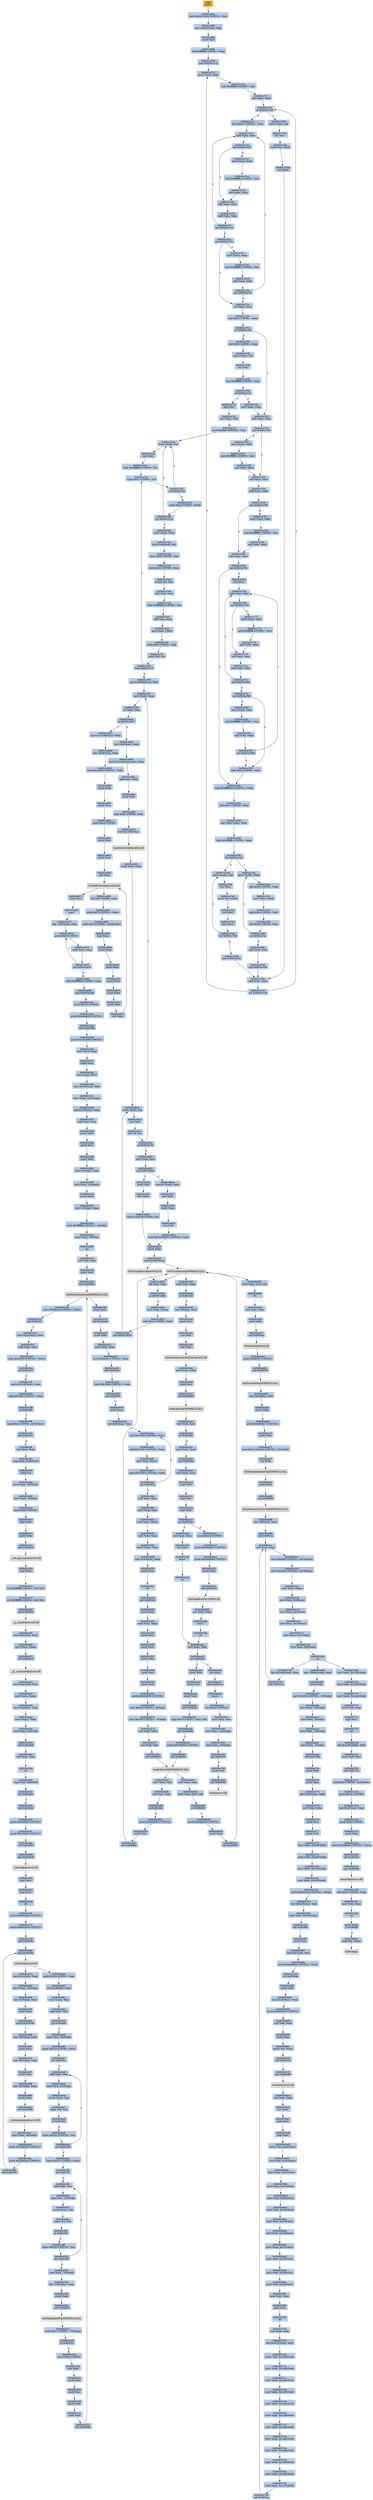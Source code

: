digraph G {
node[shape=rectangle,style=filled,fillcolor=lightsteelblue,color=lightsteelblue]
bgcolor="transparent"
a0x0041a6f0pusha_[label="start\npusha ",fillcolor="orange",color="lightgrey"];
a0x0041a6f1movl_0x411000UINT32_esi[label="0x0041a6f1\nmovl $0x411000<UINT32>, %esi"];
a0x0041a6f6leal__65536esi__edi[label="0x0041a6f6\nleal -65536(%esi), %edi"];
a0x0041a6fcpushl_edi[label="0x0041a6fc\npushl %edi"];
a0x0041a6fdorl_0xffffffffUINT8_ebp[label="0x0041a6fd\norl $0xffffffff<UINT8>, %ebp"];
a0x0041a700jmp_0x0041a712[label="0x0041a700\njmp 0x0041a712"];
a0x0041a712movl_esi__ebx[label="0x0041a712\nmovl (%esi), %ebx"];
a0x0041a714subl_0xfffffffcUINT8_esi[label="0x0041a714\nsubl $0xfffffffc<UINT8>, %esi"];
a0x0041a717adcl_ebx_ebx[label="0x0041a717\nadcl %ebx, %ebx"];
a0x0041a719jb_0x0041a708[label="0x0041a719\njb 0x0041a708"];
a0x0041a708movb_esi__al[label="0x0041a708\nmovb (%esi), %al"];
a0x0041a70aincl_esi[label="0x0041a70a\nincl %esi"];
a0x0041a70bmovb_al_edi_[label="0x0041a70b\nmovb %al, (%edi)"];
a0x0041a70dincl_edi[label="0x0041a70d\nincl %edi"];
a0x0041a70eaddl_ebx_ebx[label="0x0041a70e\naddl %ebx, %ebx"];
a0x0041a710jne_0x0041a719[label="0x0041a710\njne 0x0041a719"];
a0x0041a71bmovl_0x1UINT32_eax[label="0x0041a71b\nmovl $0x1<UINT32>, %eax"];
a0x0041a720addl_ebx_ebx[label="0x0041a720\naddl %ebx, %ebx"];
a0x0041a722jne_0x0041a72b[label="0x0041a722\njne 0x0041a72b"];
a0x0041a72badcl_eax_eax[label="0x0041a72b\nadcl %eax, %eax"];
a0x0041a72daddl_ebx_ebx[label="0x0041a72d\naddl %ebx, %ebx"];
a0x0041a72fjae_0x0041a720[label="0x0041a72f\njae 0x0041a720"];
a0x0041a731jne_0x0041a73c[label="0x0041a731\njne 0x0041a73c"];
a0x0041a73cxorl_ecx_ecx[label="0x0041a73c\nxorl %ecx, %ecx"];
a0x0041a73esubl_0x3UINT8_eax[label="0x0041a73e\nsubl $0x3<UINT8>, %eax"];
a0x0041a741jb_0x0041a750[label="0x0041a741\njb 0x0041a750"];
a0x0041a750addl_ebx_ebx[label="0x0041a750\naddl %ebx, %ebx"];
a0x0041a752jne_0x0041a75b[label="0x0041a752\njne 0x0041a75b"];
a0x0041a75badcl_ecx_ecx[label="0x0041a75b\nadcl %ecx, %ecx"];
a0x0041a75daddl_ebx_ebx[label="0x0041a75d\naddl %ebx, %ebx"];
a0x0041a75fjne_0x0041a768[label="0x0041a75f\njne 0x0041a768"];
a0x0041a768adcl_ecx_ecx[label="0x0041a768\nadcl %ecx, %ecx"];
a0x0041a76ajne_0x0041a78c[label="0x0041a76a\njne 0x0041a78c"];
a0x0041a78ccmpl_0xfffff300UINT32_ebp[label="0x0041a78c\ncmpl $0xfffff300<UINT32>, %ebp"];
a0x0041a792adcl_0x1UINT8_ecx[label="0x0041a792\nadcl $0x1<UINT8>, %ecx"];
a0x0041a795leal_ediebp__edx[label="0x0041a795\nleal (%edi,%ebp), %edx"];
a0x0041a798cmpl_0xfffffffcUINT8_ebp[label="0x0041a798\ncmpl $0xfffffffc<UINT8>, %ebp"];
a0x0041a79bjbe_0x0041a7ac[label="0x0041a79b\njbe 0x0041a7ac"];
a0x0041a79dmovb_edx__al[label="0x0041a79d\nmovb (%edx), %al"];
a0x0041a79fincl_edx[label="0x0041a79f\nincl %edx"];
a0x0041a7a0movb_al_edi_[label="0x0041a7a0\nmovb %al, (%edi)"];
a0x0041a7a2incl_edi[label="0x0041a7a2\nincl %edi"];
a0x0041a7a3decl_ecx[label="0x0041a7a3\ndecl %ecx"];
a0x0041a7a4jne_0x0041a79d[label="0x0041a7a4\njne 0x0041a79d"];
a0x0041a7a6jmp_0x0041a70e[label="0x0041a7a6\njmp 0x0041a70e"];
a0x0041a743shll_0x8UINT8_eax[label="0x0041a743\nshll $0x8<UINT8>, %eax"];
a0x0041a746movb_esi__al[label="0x0041a746\nmovb (%esi), %al"];
a0x0041a748incl_esi[label="0x0041a748\nincl %esi"];
a0x0041a749xorl_0xffffffffUINT8_eax[label="0x0041a749\nxorl $0xffffffff<UINT8>, %eax"];
a0x0041a74cje_0x0041a7c2[label="0x0041a74c\nje 0x0041a7c2"];
a0x0041a74emovl_eax_ebp[label="0x0041a74e\nmovl %eax, %ebp"];
a0x0041a7acmovl_edx__eax[label="0x0041a7ac\nmovl (%edx), %eax"];
a0x0041a7aeaddl_0x4UINT8_edx[label="0x0041a7ae\naddl $0x4<UINT8>, %edx"];
a0x0041a7b1movl_eax_edi_[label="0x0041a7b1\nmovl %eax, (%edi)"];
a0x0041a7b3addl_0x4UINT8_edi[label="0x0041a7b3\naddl $0x4<UINT8>, %edi"];
a0x0041a7b6subl_0x4UINT8_ecx[label="0x0041a7b6\nsubl $0x4<UINT8>, %ecx"];
a0x0041a7b9ja_0x0041a7ac[label="0x0041a7b9\nja 0x0041a7ac"];
a0x0041a7bbaddl_ecx_edi[label="0x0041a7bb\naddl %ecx, %edi"];
a0x0041a7bdjmp_0x0041a70e[label="0x0041a7bd\njmp 0x0041a70e"];
a0x0041a724movl_esi__ebx[label="0x0041a724\nmovl (%esi), %ebx"];
a0x0041a726subl_0xfffffffcUINT8_esi[label="0x0041a726\nsubl $0xfffffffc<UINT8>, %esi"];
a0x0041a729adcl_ebx_ebx[label="0x0041a729\nadcl %ebx, %ebx"];
a0x0041a733movl_esi__ebx[label="0x0041a733\nmovl (%esi), %ebx"];
a0x0041a735subl_0xfffffffcUINT8_esi[label="0x0041a735\nsubl $0xfffffffc<UINT8>, %esi"];
a0x0041a738adcl_ebx_ebx[label="0x0041a738\nadcl %ebx, %ebx"];
a0x0041a73ajae_0x0041a720[label="0x0041a73a\njae 0x0041a720"];
a0x0041a761movl_esi__ebx[label="0x0041a761\nmovl (%esi), %ebx"];
a0x0041a763subl_0xfffffffcUINT8_esi[label="0x0041a763\nsubl $0xfffffffc<UINT8>, %esi"];
a0x0041a766adcl_ebx_ebx[label="0x0041a766\nadcl %ebx, %ebx"];
a0x0041a76cincl_ecx[label="0x0041a76c\nincl %ecx"];
a0x0041a76daddl_ebx_ebx[label="0x0041a76d\naddl %ebx, %ebx"];
a0x0041a76fjne_0x0041a778[label="0x0041a76f\njne 0x0041a778"];
a0x0041a778adcl_ecx_ecx[label="0x0041a778\nadcl %ecx, %ecx"];
a0x0041a77aaddl_ebx_ebx[label="0x0041a77a\naddl %ebx, %ebx"];
a0x0041a77cjae_0x0041a76d[label="0x0041a77c\njae 0x0041a76d"];
a0x0041a77ejne_0x0041a789[label="0x0041a77e\njne 0x0041a789"];
a0x0041a789addl_0x2UINT8_ecx[label="0x0041a789\naddl $0x2<UINT8>, %ecx"];
a0x0041a771movl_esi__ebx[label="0x0041a771\nmovl (%esi), %ebx"];
a0x0041a773subl_0xfffffffcUINT8_esi[label="0x0041a773\nsubl $0xfffffffc<UINT8>, %esi"];
a0x0041a776adcl_ebx_ebx[label="0x0041a776\nadcl %ebx, %ebx"];
a0x0041a780movl_esi__ebx[label="0x0041a780\nmovl (%esi), %ebx"];
a0x0041a782subl_0xfffffffcUINT8_esi[label="0x0041a782\nsubl $0xfffffffc<UINT8>, %esi"];
a0x0041a785adcl_ebx_ebx[label="0x0041a785\nadcl %ebx, %ebx"];
a0x0041a787jae_0x0041a76d[label="0x0041a787\njae 0x0041a76d"];
a0x0041a754movl_esi__ebx[label="0x0041a754\nmovl (%esi), %ebx"];
a0x0041a756subl_0xfffffffcUINT8_esi[label="0x0041a756\nsubl $0xfffffffc<UINT8>, %esi"];
a0x0041a759adcl_ebx_ebx[label="0x0041a759\nadcl %ebx, %ebx"];
a0x0041a7c2popl_esi[label="0x0041a7c2\npopl %esi"];
a0x0041a7c3movl_esi_edi[label="0x0041a7c3\nmovl %esi, %edi"];
a0x0041a7c5movl_0x4b0UINT32_ecx[label="0x0041a7c5\nmovl $0x4b0<UINT32>, %ecx"];
a0x0041a7camovb_edi__al[label="0x0041a7ca\nmovb (%edi), %al"];
a0x0041a7ccincl_edi[label="0x0041a7cc\nincl %edi"];
a0x0041a7cdsubb_0xffffffe8UINT8_al[label="0x0041a7cd\nsubb $0xffffffe8<UINT8>, %al"];
a0x0041a7cfcmpb_0x1UINT8_al[label="0x0041a7cf\ncmpb $0x1<UINT8>, %al"];
a0x0041a7d1ja_0x0041a7ca[label="0x0041a7d1\nja 0x0041a7ca"];
a0x0041a7d3cmpb_0x4UINT8_edi_[label="0x0041a7d3\ncmpb $0x4<UINT8>, (%edi)"];
a0x0041a7d6jne_0x0041a7ca[label="0x0041a7d6\njne 0x0041a7ca"];
a0x0041a7d8movl_edi__eax[label="0x0041a7d8\nmovl (%edi), %eax"];
a0x0041a7damovb_0x4edi__bl[label="0x0041a7da\nmovb 0x4(%edi), %bl"];
a0x0041a7ddshrw_0x8UINT8_ax[label="0x0041a7dd\nshrw $0x8<UINT8>, %ax"];
a0x0041a7e1roll_0x10UINT8_eax[label="0x0041a7e1\nroll $0x10<UINT8>, %eax"];
a0x0041a7e4xchgb_al_ah[label="0x0041a7e4\nxchgb %al, %ah"];
a0x0041a7e6subl_edi_eax[label="0x0041a7e6\nsubl %edi, %eax"];
a0x0041a7e8subb_0xffffffe8UINT8_bl[label="0x0041a7e8\nsubb $0xffffffe8<UINT8>, %bl"];
a0x0041a7ebaddl_esi_eax[label="0x0041a7eb\naddl %esi, %eax"];
a0x0041a7edmovl_eax_edi_[label="0x0041a7ed\nmovl %eax, (%edi)"];
a0x0041a7efaddl_0x5UINT8_edi[label="0x0041a7ef\naddl $0x5<UINT8>, %edi"];
a0x0041a7f2movb_bl_al[label="0x0041a7f2\nmovb %bl, %al"];
a0x0041a7f4loop_0x0041a7cf[label="0x0041a7f4\nloop 0x0041a7cf"];
a0x0041a7f6leal_0x18000esi__edi[label="0x0041a7f6\nleal 0x18000(%esi), %edi"];
a0x0041a7fcmovl_edi__eax[label="0x0041a7fc\nmovl (%edi), %eax"];
a0x0041a7feorl_eax_eax[label="0x0041a7fe\norl %eax, %eax"];
a0x0041a800je_0x0041a847[label="0x0041a800\nje 0x0041a847"];
a0x0041a802movl_0x4edi__ebx[label="0x0041a802\nmovl 0x4(%edi), %ebx"];
a0x0041a805leal_0x1c1a4eaxesi__eax[label="0x0041a805\nleal 0x1c1a4(%eax,%esi), %eax"];
a0x0041a80caddl_esi_ebx[label="0x0041a80c\naddl %esi, %ebx"];
a0x0041a80epushl_eax[label="0x0041a80e\npushl %eax"];
a0x0041a80faddl_0x8UINT8_edi[label="0x0041a80f\naddl $0x8<UINT8>, %edi"];
a0x0041a812call_0x1c284esi_[label="0x0041a812\ncall 0x1c284(%esi)"];
LoadLibraryA_kernel32_dll[label="LoadLibraryA@kernel32.dll",fillcolor="lightgrey",color="lightgrey"];
a0x0041a818xchgl_eax_ebp[label="0x0041a818\nxchgl %eax, %ebp"];
a0x0041a819movb_edi__al[label="0x0041a819\nmovb (%edi), %al"];
a0x0041a81bincl_edi[label="0x0041a81b\nincl %edi"];
a0x0041a81corb_al_al[label="0x0041a81c\norb %al, %al"];
a0x0041a81eje_0x0041a7fc[label="0x0041a81e\nje 0x0041a7fc"];
a0x0041a820movl_edi_ecx[label="0x0041a820\nmovl %edi, %ecx"];
a0x0041a822jns_0x0041a82b[label="0x0041a822\njns 0x0041a82b"];
a0x0041a82bpushl_edi[label="0x0041a82b\npushl %edi"];
a0x0041a82cdecl_eax[label="0x0041a82c\ndecl %eax"];
a0x0041a82drepnz_scasb_es_edi__al[label="0x0041a82d\nrepnz scasb %es:(%edi), %al"];
a0x0041a82fpushl_ebp[label="0x0041a82f\npushl %ebp"];
a0x0041a830call_0x1c28cesi_[label="0x0041a830\ncall 0x1c28c(%esi)"];
GetProcAddress_kernel32_dll[label="GetProcAddress@kernel32.dll",fillcolor="lightgrey",color="lightgrey"];
a0x0041a836orl_eax_eax[label="0x0041a836\norl %eax, %eax"];
a0x0041a838je_0x0041a841[label="0x0041a838\nje 0x0041a841"];
a0x0041a83amovl_eax_ebx_[label="0x0041a83a\nmovl %eax, (%ebx)"];
a0x0041a83caddl_0x4UINT8_ebx[label="0x0041a83c\naddl $0x4<UINT8>, %ebx"];
a0x0041a83fjmp_0x0041a819[label="0x0041a83f\njmp 0x0041a819"];
GetProcAddress_KERNEL32_DLL[label="GetProcAddress@KERNEL32.DLL",fillcolor="lightgrey",color="lightgrey"];
a0x0041a824movzwl_edi__eax[label="0x0041a824\nmovzwl (%edi), %eax"];
a0x0041a827incl_edi[label="0x0041a827\nincl %edi"];
a0x0041a828pushl_eax[label="0x0041a828\npushl %eax"];
a0x0041a829incl_edi[label="0x0041a829\nincl %edi"];
a0x0041a82amovl_0xaef24857UINT32_ecx[label="0x0041a82a\nmovl $0xaef24857<UINT32>, %ecx"];
a0x0041a847movl_0x1c290esi__ebp[label="0x0041a847\nmovl 0x1c290(%esi), %ebp"];
a0x0041a84dleal__4096esi__edi[label="0x0041a84d\nleal -4096(%esi), %edi"];
a0x0041a853movl_0x1000UINT32_ebx[label="0x0041a853\nmovl $0x1000<UINT32>, %ebx"];
a0x0041a858pushl_eax[label="0x0041a858\npushl %eax"];
a0x0041a859pushl_esp[label="0x0041a859\npushl %esp"];
a0x0041a85apushl_0x4UINT8[label="0x0041a85a\npushl $0x4<UINT8>"];
a0x0041a85cpushl_ebx[label="0x0041a85c\npushl %ebx"];
a0x0041a85dpushl_edi[label="0x0041a85d\npushl %edi"];
a0x0041a85ecall_ebp[label="0x0041a85e\ncall %ebp"];
VirtualProtect_kernel32_dll[label="VirtualProtect@kernel32.dll",fillcolor="lightgrey",color="lightgrey"];
a0x0041a860leal_0x217edi__eax[label="0x0041a860\nleal 0x217(%edi), %eax"];
a0x0041a866andb_0x7fUINT8_eax_[label="0x0041a866\nandb $0x7f<UINT8>, (%eax)"];
a0x0041a869andb_0x7fUINT8_0x28eax_[label="0x0041a869\nandb $0x7f<UINT8>, 0x28(%eax)"];
a0x0041a86dpopl_eax[label="0x0041a86d\npopl %eax"];
a0x0041a86epushl_eax[label="0x0041a86e\npushl %eax"];
a0x0041a86fpushl_esp[label="0x0041a86f\npushl %esp"];
a0x0041a870pushl_eax[label="0x0041a870\npushl %eax"];
a0x0041a871pushl_ebx[label="0x0041a871\npushl %ebx"];
a0x0041a872pushl_edi[label="0x0041a872\npushl %edi"];
a0x0041a873call_ebp[label="0x0041a873\ncall %ebp"];
a0x0041a875popl_eax[label="0x0041a875\npopl %eax"];
a0x0041a876popa_[label="0x0041a876\npopa "];
a0x0041a877leal__128esp__eax[label="0x0041a877\nleal -128(%esp), %eax"];
a0x0041a87bpushl_0x0UINT8[label="0x0041a87b\npushl $0x0<UINT8>"];
a0x0041a87dcmpl_eax_esp[label="0x0041a87d\ncmpl %eax, %esp"];
a0x0041a87fjne_0x0041a87b[label="0x0041a87f\njne 0x0041a87b"];
a0x0041a881subl_0xffffff80UINT8_esp[label="0x0041a881\nsubl $0xffffff80<UINT8>, %esp"];
a0x0041a884jmp_0x0040c3a6[label="0x0041a884\njmp 0x0040c3a6"];
a0x0040c3a6pushl_0x70UINT8[label="0x0040c3a6\npushl $0x70<UINT8>"];
a0x0040c3a8pushl_0x40d400UINT32[label="0x0040c3a8\npushl $0x40d400<UINT32>"];
a0x0040c3adcall_0x40c5b8[label="0x0040c3ad\ncall 0x40c5b8"];
a0x0040c5b8pushl_0x40c608UINT32[label="0x0040c5b8\npushl $0x40c608<UINT32>"];
a0x0040c5bdmovl_fs_0_eax[label="0x0040c5bd\nmovl %fs:0, %eax"];
a0x0040c5c3pushl_eax[label="0x0040c5c3\npushl %eax"];
a0x0040c5c4movl_esp_fs_0[label="0x0040c5c4\nmovl %esp, %fs:0"];
a0x0040c5cbmovl_0x10esp__eax[label="0x0040c5cb\nmovl 0x10(%esp), %eax"];
a0x0040c5cfmovl_ebp_0x10esp_[label="0x0040c5cf\nmovl %ebp, 0x10(%esp)"];
a0x0040c5d3leal_0x10esp__ebp[label="0x0040c5d3\nleal 0x10(%esp), %ebp"];
a0x0040c5d7subl_eax_esp[label="0x0040c5d7\nsubl %eax, %esp"];
a0x0040c5d9pushl_ebx[label="0x0040c5d9\npushl %ebx"];
a0x0040c5dapushl_esi[label="0x0040c5da\npushl %esi"];
a0x0040c5dbpushl_edi[label="0x0040c5db\npushl %edi"];
a0x0040c5dcmovl__8ebp__eax[label="0x0040c5dc\nmovl -8(%ebp), %eax"];
a0x0040c5dfmovl_esp__24ebp_[label="0x0040c5df\nmovl %esp, -24(%ebp)"];
a0x0040c5e2pushl_eax[label="0x0040c5e2\npushl %eax"];
a0x0040c5e3movl__4ebp__eax[label="0x0040c5e3\nmovl -4(%ebp), %eax"];
a0x0040c5e6movl_0xffffffffUINT32__4ebp_[label="0x0040c5e6\nmovl $0xffffffff<UINT32>, -4(%ebp)"];
a0x0040c5edmovl_eax__8ebp_[label="0x0040c5ed\nmovl %eax, -8(%ebp)"];
a0x0040c5f0ret[label="0x0040c5f0\nret"];
a0x0040c3b2xorl_edi_edi[label="0x0040c3b2\nxorl %edi, %edi"];
a0x0040c3b4pushl_edi[label="0x0040c3b4\npushl %edi"];
a0x0040c3b5call_0x40d08c[label="0x0040c3b5\ncall 0x40d08c"];
GetModuleHandleA_KERNEL32_DLL[label="GetModuleHandleA@KERNEL32.DLL",fillcolor="lightgrey",color="lightgrey"];
a0x0040c3bbcmpw_0x5a4dUINT16_eax_[label="0x0040c3bb\ncmpw $0x5a4d<UINT16>, (%eax)"];
a0x0040c3c0jne_0x40c3e1[label="0x0040c3c0\njne 0x40c3e1"];
a0x0040c3c2movl_0x3ceax__ecx[label="0x0040c3c2\nmovl 0x3c(%eax), %ecx"];
a0x0040c3c5addl_eax_ecx[label="0x0040c3c5\naddl %eax, %ecx"];
a0x0040c3c7cmpl_0x4550UINT32_ecx_[label="0x0040c3c7\ncmpl $0x4550<UINT32>, (%ecx)"];
a0x0040c3cdjne_0x40c3e1[label="0x0040c3cd\njne 0x40c3e1"];
a0x0040c3cfmovzwl_0x18ecx__eax[label="0x0040c3cf\nmovzwl 0x18(%ecx), %eax"];
a0x0040c3d3cmpl_0x10bUINT32_eax[label="0x0040c3d3\ncmpl $0x10b<UINT32>, %eax"];
a0x0040c3d8je_0x40c3f9[label="0x0040c3d8\nje 0x40c3f9"];
a0x0040c3f9cmpl_0xeUINT8_0x74ecx_[label="0x0040c3f9\ncmpl $0xe<UINT8>, 0x74(%ecx)"];
a0x0040c3fdjbe_0x40c3e1[label="0x0040c3fd\njbe 0x40c3e1"];
a0x0040c3ffxorl_eax_eax[label="0x0040c3ff\nxorl %eax, %eax"];
a0x0040c401cmpl_edi_0xe8ecx_[label="0x0040c401\ncmpl %edi, 0xe8(%ecx)"];
a0x0040c407setne_al[label="0x0040c407\nsetne %al"];
a0x0040c40amovl_eax__28ebp_[label="0x0040c40a\nmovl %eax, -28(%ebp)"];
a0x0040c40dmovl_edi__4ebp_[label="0x0040c40d\nmovl %edi, -4(%ebp)"];
a0x0040c410pushl_0x2UINT8[label="0x0040c410\npushl $0x2<UINT8>"];
a0x0040c412popl_ebx[label="0x0040c412\npopl %ebx"];
a0x0040c413pushl_ebx[label="0x0040c413\npushl %ebx"];
a0x0040c414call_0x40d334[label="0x0040c414\ncall 0x40d334"];
a__set_app_type_msvcrt_dll[label="__set_app_type@msvcrt.dll",fillcolor="lightgrey",color="lightgrey"];
a0x0040c41apopl_ecx[label="0x0040c41a\npopl %ecx"];
a0x0040c41borl_0xffffffffUINT8_0x4116c0[label="0x0040c41b\norl $0xffffffff<UINT8>, 0x4116c0"];
a0x0040c422orl_0xffffffffUINT8_0x4116c4[label="0x0040c422\norl $0xffffffff<UINT8>, 0x4116c4"];
a0x0040c429call_0x40d30c[label="0x0040c429\ncall 0x40d30c"];
a__p__fmode_msvcrt_dll[label="__p__fmode@msvcrt.dll",fillcolor="lightgrey",color="lightgrey"];
a0x0040c42fmovl_0x4102dc_ecx[label="0x0040c42f\nmovl 0x4102dc, %ecx"];
a0x0040c435movl_ecx_eax_[label="0x0040c435\nmovl %ecx, (%eax)"];
a0x0040c437call_0x40d2e8[label="0x0040c437\ncall 0x40d2e8"];
a__p__commode_msvcrt_dll[label="__p__commode@msvcrt.dll",fillcolor="lightgrey",color="lightgrey"];
a0x0040c43dmovl_0x4102d8_ecx[label="0x0040c43d\nmovl 0x4102d8, %ecx"];
a0x0040c443movl_ecx_eax_[label="0x0040c443\nmovl %ecx, (%eax)"];
a0x0040c445movl_0x40d2ec_eax[label="0x0040c445\nmovl 0x40d2ec, %eax"];
a0x0040c44amovl_eax__eax[label="0x0040c44a\nmovl (%eax), %eax"];
a0x0040c44cmovl_eax_0x4116bc[label="0x0040c44c\nmovl %eax, 0x4116bc"];
a0x0040c451call_0x40c5b4[label="0x0040c451\ncall 0x40c5b4"];
a0x0040c5b4xorl_eax_eax[label="0x0040c5b4\nxorl %eax, %eax"];
a0x0040c5b6ret[label="0x0040c5b6\nret"];
a0x0040c456cmpl_edi_0x410000[label="0x0040c456\ncmpl %edi, 0x410000"];
a0x0040c45cjne_0x40c46a[label="0x0040c45c\njne 0x40c46a"];
a0x0040c46acall_0x40c5a2[label="0x0040c46a\ncall 0x40c5a2"];
a0x0040c5a2pushl_0x30000UINT32[label="0x0040c5a2\npushl $0x30000<UINT32>"];
a0x0040c5a7pushl_0x10000UINT32[label="0x0040c5a7\npushl $0x10000<UINT32>"];
a0x0040c5accall_0x40c602[label="0x0040c5ac\ncall 0x40c602"];
a0x0040c602jmp_0x40d338[label="0x0040c602\njmp 0x40d338"];
a_controlfp_msvcrt_dll[label="_controlfp@msvcrt.dll",fillcolor="lightgrey",color="lightgrey"];
a0x0040c5b1popl_ecx[label="0x0040c5b1\npopl %ecx"];
a0x0040c5b2popl_ecx[label="0x0040c5b2\npopl %ecx"];
a0x0040c5b3ret[label="0x0040c5b3\nret"];
a0x0040c46fpushl_0x40d3d8UINT32[label="0x0040c46f\npushl $0x40d3d8<UINT32>"];
a0x0040c474pushl_0x40d3d4UINT32[label="0x0040c474\npushl $0x40d3d4<UINT32>"];
a0x0040c479call_0x40c59c[label="0x0040c479\ncall 0x40c59c"];
a0x0040c59cjmp_0x40d2f4[label="0x0040c59c\njmp 0x40d2f4"];
a_initterm_msvcrt_dll[label="_initterm@msvcrt.dll",fillcolor="lightgrey",color="lightgrey"];
a0x0040c47emovl_0x4102d4_eax[label="0x0040c47e\nmovl 0x4102d4, %eax"];
a0x0040c483movl_eax__32ebp_[label="0x0040c483\nmovl %eax, -32(%ebp)"];
a0x0040c486leal__32ebp__eax[label="0x0040c486\nleal -32(%ebp), %eax"];
a0x0040c489pushl_eax[label="0x0040c489\npushl %eax"];
a0x0040c48apushl_0x4102d0[label="0x0040c48a\npushl 0x4102d0"];
a0x0040c490leal__36ebp__eax[label="0x0040c490\nleal -36(%ebp), %eax"];
a0x0040c493pushl_eax[label="0x0040c493\npushl %eax"];
a0x0040c494leal__40ebp__eax[label="0x0040c494\nleal -40(%ebp), %eax"];
a0x0040c497pushl_eax[label="0x0040c497\npushl %eax"];
a0x0040c498leal__44ebp__eax[label="0x0040c498\nleal -44(%ebp), %eax"];
a0x0040c49bpushl_eax[label="0x0040c49b\npushl %eax"];
a0x0040c49ccall_0x40d2f8[label="0x0040c49c\ncall 0x40d2f8"];
a__wgetmainargs_msvcrt_dll[label="__wgetmainargs@msvcrt.dll",fillcolor="lightgrey",color="lightgrey"];
a0x0040c4a2movl_eax__48ebp_[label="0x0040c4a2\nmovl %eax, -48(%ebp)"];
a0x0040c4a5pushl_0x40d3d0UINT32[label="0x0040c4a5\npushl $0x40d3d0<UINT32>"];
a0x0040c4aapushl_0x40d3acUINT32[label="0x0040c4aa\npushl $0x40d3ac<UINT32>"];
a0x0040c4afcall_0x40c59c[label="0x0040c4af\ncall 0x40c59c"];
a0x0040c4b4addl_0x24UINT8_esp[label="0x0040c4b4\naddl $0x24<UINT8>, %esp"];
a0x0040c4b7movl_0x40d2fc_eax[label="0x0040c4b7\nmovl 0x40d2fc, %eax"];
a0x0040c4bcmovl_eax__esi[label="0x0040c4bc\nmovl (%eax), %esi"];
a0x0040c4becmpl_edi_esi[label="0x0040c4be\ncmpl %edi, %esi"];
a0x0040c4c0jne_0x40c4d0[label="0x0040c4c0\njne 0x40c4d0"];
a0x0040c4d0movl_esi__52ebp_[label="0x0040c4d0\nmovl %esi, -52(%ebp)"];
a0x0040c4d3cmpw_0x22UINT8_esi_[label="0x0040c4d3\ncmpw $0x22<UINT8>, (%esi)"];
a0x0040c4d7jne_0x40c51e[label="0x0040c4d7\njne 0x40c51e"];
a0x0040c4d9addl_ebx_esi[label="0x0040c4d9\naddl %ebx, %esi"];
a0x0040c4dbmovl_esi__52ebp_[label="0x0040c4db\nmovl %esi, -52(%ebp)"];
a0x0040c4demovw_esi__ax[label="0x0040c4de\nmovw (%esi), %ax"];
a0x0040c4e1cmpw_di_ax[label="0x0040c4e1\ncmpw %di, %ax"];
a0x0040c4e4je_0x40c4ec[label="0x0040c4e4\nje 0x40c4ec"];
a0x0040c4e6cmpw_0x22UINT16_ax[label="0x0040c4e6\ncmpw $0x22<UINT16>, %ax"];
a0x0040c4eajne_0x40c4d9[label="0x0040c4ea\njne 0x40c4d9"];
a0x0040c4eccmpw_0x22UINT8_esi_[label="0x0040c4ec\ncmpw $0x22<UINT8>, (%esi)"];
a0x0040c4f0jne_0x40c4f7[label="0x0040c4f0\njne 0x40c4f7"];
a0x0040c4f2addl_ebx_esi[label="0x0040c4f2\naddl %ebx, %esi"];
a0x0040c4f4movl_esi__52ebp_[label="0x0040c4f4\nmovl %esi, -52(%ebp)"];
a0x0040c4f7movw_esi__ax[label="0x0040c4f7\nmovw (%esi), %ax"];
a0x0040c4facmpw_di_ax[label="0x0040c4fa\ncmpw %di, %ax"];
a0x0040c4fdje_0x40c505[label="0x0040c4fd\nje 0x40c505"];
a0x0040c4ffcmpw_0x20UINT16_ax[label="0x0040c4ff\ncmpw $0x20<UINT16>, %ax"];
a0x0040c503jbe_0x40c4f2[label="0x0040c503\njbe 0x40c4f2"];
a0x0040c505movl_edi__76ebp_[label="0x0040c505\nmovl %edi, -76(%ebp)"];
a0x0040c508leal__120ebp__eax[label="0x0040c508\nleal -120(%ebp), %eax"];
a0x0040c50bpushl_eax[label="0x0040c50b\npushl %eax"];
a0x0040c50ccall_0x40d090[label="0x0040c50c\ncall 0x40d090"];
GetStartupInfoW_KERNEL32_DLL[label="GetStartupInfoW@KERNEL32.DLL",fillcolor="lightgrey",color="lightgrey"];
a0x0040c512testb_0x1UINT8__76ebp_[label="0x0040c512\ntestb $0x1<UINT8>, -76(%ebp)"];
a0x0040c516je_0x40c52b[label="0x0040c516\nje 0x40c52b"];
a0x0040c52bpushl_0xaUINT8[label="0x0040c52b\npushl $0xa<UINT8>"];
a0x0040c52dpopl_eax[label="0x0040c52d\npopl %eax"];
a0x0040c52epushl_eax[label="0x0040c52e\npushl %eax"];
a0x0040c52fpushl_esi[label="0x0040c52f\npushl %esi"];
a0x0040c530pushl_edi[label="0x0040c530\npushl %edi"];
a0x0040c531pushl_edi[label="0x0040c531\npushl %edi"];
a0x0040c532call_0x40d08c[label="0x0040c532\ncall 0x40d08c"];
a0x0040c538pushl_eax[label="0x0040c538\npushl %eax"];
a0x0040c539call_0x40aa30[label="0x0040c539\ncall 0x40aa30"];
a0x0040aa30pushl_ebp[label="0x0040aa30\npushl %ebp"];
a0x0040aa31movl_esp_ebp[label="0x0040aa31\nmovl %esp, %ebp"];
a0x0040aa33movl_0x3e5cUINT32_eax[label="0x0040aa33\nmovl $0x3e5c<UINT32>, %eax"];
a0x0040aa38call_0x40c620[label="0x0040aa38\ncall 0x40c620"];
a0x0040c620cmpl_0x1000UINT32_eax[label="0x0040c620\ncmpl $0x1000<UINT32>, %eax"];
a0x0040c625jae_0x40c635[label="0x0040c625\njae 0x40c635"];
a0x0040c635pushl_ecx[label="0x0040c635\npushl %ecx"];
a0x0040c636leal_0x8esp__ecx[label="0x0040c636\nleal 0x8(%esp), %ecx"];
a0x0040c63asubl_0x1000UINT32_ecx[label="0x0040c63a\nsubl $0x1000<UINT32>, %ecx"];
a0x0040c640subl_0x1000UINT32_eax[label="0x0040c640\nsubl $0x1000<UINT32>, %eax"];
a0x0040c645testl_eax_ecx_[label="0x0040c645\ntestl %eax, (%ecx)"];
a0x0040c647cmpl_0x1000UINT32_eax[label="0x0040c647\ncmpl $0x1000<UINT32>, %eax"];
a0x0040c64cjae_0x40c63a[label="0x0040c64c\njae 0x40c63a"];
a0x0040c64esubl_eax_ecx[label="0x0040c64e\nsubl %eax, %ecx"];
a0x0040c650movl_esp_eax[label="0x0040c650\nmovl %esp, %eax"];
a0x0040c652testl_eax_ecx_[label="0x0040c652\ntestl %eax, (%ecx)"];
a0x0040c654movl_ecx_esp[label="0x0040c654\nmovl %ecx, %esp"];
a0x0040c656movl_eax__ecx[label="0x0040c656\nmovl (%eax), %ecx"];
a0x0040c658movl_0x4eax__eax[label="0x0040c658\nmovl 0x4(%eax), %eax"];
a0x0040c65bpushl_eax[label="0x0040c65b\npushl %eax"];
a0x0040c65cret[label="0x0040c65c\nret"];
a0x0040aa3dcall_0x402262[label="0x0040aa3d\ncall 0x402262"];
a0x00402262pushl_ebp[label="0x00402262\npushl %ebp"];
a0x00402263movl_esp_ebp[label="0x00402263\nmovl %esp, %ebp"];
a0x00402265pushl_ecx[label="0x00402265\npushl %ecx"];
a0x00402266pushl_ecx[label="0x00402266\npushl %ecx"];
a0x00402267pushl_ebx[label="0x00402267\npushl %ebx"];
a0x00402268pushl_esi[label="0x00402268\npushl %esi"];
a0x00402269pushl_edi[label="0x00402269\npushl %edi"];
a0x0040226apushl_0x40d808UINT32[label="0x0040226a\npushl $0x40d808<UINT32>"];
a0x0040226fmovl_0x8UINT32__8ebp_[label="0x0040226f\nmovl $0x8<UINT32>, -8(%ebp)"];
a0x00402276movl_0x1ffUINT32__4ebp_[label="0x00402276\nmovl $0x1ff<UINT32>, -4(%ebp)"];
a0x0040227dxorl_ebx_ebx[label="0x0040227d\nxorl %ebx, %ebx"];
a0x0040227fxorl_edi_edi[label="0x0040227f\nxorl %edi, %edi"];
a0x00402281call_0x40d0c0[label="0x00402281\ncall 0x40d0c0"];
LoadLibraryW_KERNEL32_DLL[label="LoadLibraryW@KERNEL32.DLL",fillcolor="lightgrey",color="lightgrey"];
a0x00402287movl_eax_esi[label="0x00402287\nmovl %eax, %esi"];
a0x00402289testl_esi_esi[label="0x00402289\ntestl %esi, %esi"];
a0x0040228bje_0x4022b5[label="0x0040228b\nje 0x4022b5"];
a0x0040228dpushl_0x40d824UINT32[label="0x0040228d\npushl $0x40d824<UINT32>"];
a0x00402292pushl_esi[label="0x00402292\npushl %esi"];
a0x00402293call_0x40d0b4[label="0x00402293\ncall 0x40d0b4"];
a0x00402299testl_eax_eax[label="0x00402299\ntestl %eax, %eax"];
a0x0040229bje_0x4022a6[label="0x0040229b\nje 0x4022a6"];
a0x0040229dleal__8ebp__ecx[label="0x0040229d\nleal -8(%ebp), %ecx"];
a0x004022a0pushl_ecx[label="0x004022a0\npushl %ecx"];
a0x004022a1incl_edi[label="0x004022a1\nincl %edi"];
a0x004022a2call_eax[label="0x004022a2\ncall %eax"];
InitCommonControlsEx_comctl32_dll[label="InitCommonControlsEx@comctl32.dll",fillcolor="lightgrey",color="lightgrey"];
a0x004022a4movl_eax_ebx[label="0x004022a4\nmovl %eax, %ebx"];
a0x004022a6pushl_esi[label="0x004022a6\npushl %esi"];
a0x004022a7call_0x40d0b8[label="0x004022a7\ncall 0x40d0b8"];
FreeLibrary_KERNEL32_DLL[label="FreeLibrary@KERNEL32.DLL",fillcolor="lightgrey",color="lightgrey"];
a0x004022adtestl_edi_edi[label="0x004022ad\ntestl %edi, %edi"];
a0x004022afje_0x4022b5[label="0x004022af\nje 0x4022b5"];
a0x004022b1movl_ebx_eax[label="0x004022b1\nmovl %ebx, %eax"];
a0x004022b3jmp_0x4022be[label="0x004022b3\njmp 0x4022be"];
a0x004022betestl_eax_eax[label="0x004022be\ntestl %eax, %eax"];
a0x004022c0popl_edi[label="0x004022c0\npopl %edi"];
a0x004022c1popl_esi[label="0x004022c1\npopl %esi"];
a0x004022c2popl_ebx[label="0x004022c2\npopl %ebx"];
a0x004022c3jne_0x4022dc[label="0x004022c3\njne 0x4022dc"];
a0x004022c5pushl_0x30UINT8[label="0x004022c5\npushl $0x30<UINT8>"];
a0x004022dcxorl_eax_eax[label="0x004022dc\nxorl %eax, %eax"];
a0x004022deincl_eax[label="0x004022de\nincl %eax"];
a0x004022dfleave_[label="0x004022df\nleave "];
a0x004022e0ret[label="0x004022e0\nret"];
a0x0040aa42testl_eax_eax[label="0x0040aa42\ntestl %eax, %eax"];
a0x0040aa44jne_0x40aa4c[label="0x0040aa44\njne 0x40aa4c"];
a0x0040aa4cpushl_ebx[label="0x0040aa4c\npushl %ebx"];
a0x0040aa4dpushl_esi[label="0x0040aa4d\npushl %esi"];
a0x0040aa4epushl_edi[label="0x0040aa4e\npushl %edi"];
a0x0040aa4fcall_0x40bd32[label="0x0040aa4f\ncall 0x40bd32"];
a0x0040bd32cmpl_0x0UINT8_0x4111b8[label="0x0040bd32\ncmpl $0x0<UINT8>, 0x4111b8"];
a0x0040bd39jne_0x40bd60[label="0x0040bd39\njne 0x40bd60"];
a0x0040bd3bpushl_0x40e6b0UINT32[label="0x0040bd3b\npushl $0x40e6b0<UINT32>"];
a0x0040bd40call_0x40d0c0[label="0x0040bd40\ncall 0x40d0c0"];
a0x0040bd46testl_eax_eax[label="0x0040bd46\ntestl %eax, %eax"];
a0x0040bd48movl_eax_0x4111b8[label="0x0040bd48\nmovl %eax, 0x4111b8"];
a0x0040bd4dje_0x40bd60[label="0x0040bd4d\nje 0x40bd60"];
a0x0040bd4fpushl_0x40e6c8UINT32[label="0x0040bd4f\npushl $0x40e6c8<UINT32>"];
a0x0040bd54pushl_eax[label="0x0040bd54\npushl %eax"];
a0x0040bd55call_0x40d0b4[label="0x0040bd55\ncall 0x40d0b4"];
a0x0040bd5bmovl_eax_0x4111b4[label="0x0040bd5b\nmovl %eax, 0x4111b4"];
a0x0040bd60ret[label="0x0040bd60\nret"];
a0x0040aa54xorl_ebx_ebx[label="0x0040aa54\nxorl %ebx, %ebx"];
a0x0040aa56pushl_ebx[label="0x0040aa56\npushl %ebx"];
a0x0040aa57call_0x40d3a0[label="0x0040aa57\ncall 0x40d3a0"];
OleInitialize_ole32_dll[label="OleInitialize@ole32.dll",fillcolor="lightgrey",color="lightgrey"];
a0x0040aa5dpushl_0x8001UINT32[label="0x0040aa5d\npushl $0x8001<UINT32>"];
a0x0040aa62call_0x40d078[label="0x0040aa62\ncall 0x40d078"];
SetErrorMode_KERNEL32_DLL[label="SetErrorMode@KERNEL32.DLL",fillcolor="lightgrey",color="lightgrey"];
a0x0040aa68movl_0x40d0bc_edi[label="0x0040aa68\nmovl 0x40d0bc, %edi"];
a0x0040aa6epushl_ebx[label="0x0040aa6e\npushl %ebx"];
a0x0040aa6fpushl_0x40bd17UINT32[label="0x0040aa6f\npushl $0x40bd17<UINT32>"];
a0x0040aa74pushl_ebx[label="0x0040aa74\npushl %ebx"];
a0x0040aa75movl_0x11223344UINT32_0x410a60[label="0x0040aa75\nmovl $0x11223344<UINT32>, 0x410a60"];
a0x0040aa7fcall_edi[label="0x0040aa7f\ncall %edi"];
GetModuleHandleW_KERNEL32_DLL[label="GetModuleHandleW@KERNEL32.DLL",fillcolor="lightgrey",color="lightgrey"];
a0x0040aa81pushl_eax[label="0x0040aa81\npushl %eax"];
a0x0040aa82call_0x40d088[label="0x0040aa82\ncall 0x40d088"];
EnumResourceTypesW_KERNEL32_DLL[label="EnumResourceTypesW@KERNEL32.DLL",fillcolor="lightgrey",color="lightgrey"];
a0x0040aa88leal__52ebp__eax[label="0x0040aa88\nleal -52(%ebp), %eax"];
a0x0040aa8bcall_0x4051cc[label="0x0040aa8b\ncall 0x4051cc"];
a0x004051ccxorl_ecx_ecx[label="0x004051cc\nxorl %ecx, %ecx"];
a0x004051cemovl_0x400UINT32_0x14eax_[label="0x004051ce\nmovl $0x400<UINT32>, 0x14(%eax)"];
a0x004051d5movl_0x100UINT32_0x18eax_[label="0x004051d5\nmovl $0x100<UINT32>, 0x18(%eax)"];
a0x004051dcmovl_ecx_eax_[label="0x004051dc\nmovl %ecx, (%eax)"];
a0x004051demovl_ecx_0x4eax_[label="0x004051de\nmovl %ecx, 0x4(%eax)"];
a0x004051e1movl_ecx_0xceax_[label="0x004051e1\nmovl %ecx, 0xc(%eax)"];
a0x004051e4movl_ecx_0x10eax_[label="0x004051e4\nmovl %ecx, 0x10(%eax)"];
a0x004051e7movl_ecx_0x1ceax_[label="0x004051e7\nmovl %ecx, 0x1c(%eax)"];
a0x004051eamovl_ecx_0x8eax_[label="0x004051ea\nmovl %ecx, 0x8(%eax)"];
a0x004051edret[label="0x004051ed\nret"];
a0x0040aa90leal__15964ebp__eax[label="0x0040aa90\nleal -15964(%ebp), %eax"];
a0x0040aa96pushl_eax[label="0x0040aa96\npushl %eax"];
a0x0040aa97movl_0x20UINT32__12ebp_[label="0x0040aa97\nmovl $0x20<UINT32>, -12(%ebp)"];
a0x0040aa9emovl_ebx__20ebp_[label="0x0040aa9e\nmovl %ebx, -20(%ebp)"];
a0x0040aaa1movl_ebx__8ebp_[label="0x0040aaa1\nmovl %ebx, -8(%ebp)"];
a0x0040aaa4movl_ebx__16ebp_[label="0x0040aaa4\nmovl %ebx, -16(%ebp)"];
a0x0040aaa7movl_ebx__4ebp_[label="0x0040aaa7\nmovl %ebx, -4(%ebp)"];
a0x0040aaaacall_0x40a76e[label="0x0040aaaa\ncall 0x40a76e"];
a0x0040a76epushl_ebx[label="0x0040a76e\npushl %ebx"];
a0x0040a76fpushl_ebp[label="0x0040a76f\npushl %ebp"];
a0x0040a770movl_0xcesp__ebp[label="0x0040a770\nmovl 0xc(%esp), %ebp"];
a0x0040a774xorl_ebx_ebx[label="0x0040a774\nxorl %ebx, %ebx"];
a0x0040a776pushl_esi[label="0x0040a776\npushl %esi"];
a0x0040a777pushl_edi[label="0x0040a777\npushl %edi"];
a0x0040a778movl_ebx_0x208ebp_[label="0x0040a778\nmovl %ebx, 0x208(%ebp)"];
a0x0040a77emovl_ebx_0x244ebp_[label="0x0040a77e\nmovl %ebx, 0x244(%ebp)"];
a0x0040a784movl_ebx_0x274ebp_[label="0x0040a784\nmovl %ebx, 0x274(%ebp)"];
a0x0040a78amovl_ebx_0x240ebp_[label="0x0040a78a\nmovl %ebx, 0x240(%ebp)"];
a0x0040a790movl_0x40e3c4UINT32_ebp_[label="0x0040a790\nmovl $0x40e3c4<UINT32>, (%ebp)"];
a0x0040a797leal_0x6acebp__edi[label="0x0040a797\nleal 0x6ac(%ebp), %edi"];
a0x0040a79dmovl_ebx_0x694ebp_[label="0x0040a79d\nmovl %ebx, 0x694(%ebp)"];
a0x0040a7a3call_0x4036f6[label="0x0040a7a3\ncall 0x4036f6"];
a0x004036f6pushl_esi[label="0x004036f6\npushl %esi"];
a0x004036f7leal_0x4edi__esi[label="0x004036f7\nleal 0x4(%edi), %esi"];
a0x004036famovl_0x40d8e8UINT32_edi_[label="0x004036fa\nmovl $0x40d8e8<UINT32>, (%edi)"];
a0x00403700call_0x40368d[label="0x00403700\ncall 0x40368d"];
a0x0040368dpushl_edi[label="0x0040368d\npushl %edi"];
a0x0040368eleal_0x23cesi__eax[label="0x0040368e\nleal 0x23c(%esi), %eax"];
a0x00403694pushl_0x40d578UINT32[label="0x00403694\npushl $0x40d578<UINT32>"];
a0x00403699xorl_edi_edi[label="0x00403699\nxorl %edi, %edi"];
a0x0040369bpushl_eax[label="0x0040369b\npushl %eax"];
a0x0040369cmovw_di_esi_[label="0x0040369c\nmovw %di, (%esi)"];
a0x0040369fcall_0x40c316[label="0x0040369f\ncall 0x40c316"];
a0x0040c316jmp_0x40d388[label="0x0040c316\njmp 0x40d388"];
wcscpy_msvcrt_dll[label="wcscpy@msvcrt.dll",fillcolor="lightgrey",color="lightgrey"];
a0x004036a4xorl_eax_eax[label="0x004036a4\nxorl %eax, %eax"];
a0x004036a6incl_eax[label="0x004036a6\nincl %eax"];
a0x004036a7popl_ecx[label="0x004036a7\npopl %ecx"];
a0x004036a8popl_ecx[label="0x004036a8\npopl %ecx"];
a0x004036a9movw_di_0xa3cesi_[label="0x004036a9\nmovw %di, 0xa3c(%esi)"];
a0x004036b0movl_edi_0x20cesi_[label="0x004036b0\nmovl %edi, 0x20c(%esi)"];
a0x004036b6movl_eax_0x210esi_[label="0x004036b6\nmovl %eax, 0x210(%esi)"];
a0x004036bcmovl_eax_0x214esi_[label="0x004036bc\nmovl %eax, 0x214(%esi)"];
a0x004036c2movl_edi_0x22cesi_[label="0x004036c2\nmovl %edi, 0x22c(%esi)"];
a0x004036c8movl_edi_0x230esi_[label="0x004036c8\nmovl %edi, 0x230(%esi)"];
a0x004036cemovl_edi_0x234esi_[label="0x004036ce\nmovl %edi, 0x234(%esi)"];
a0x004036d4movl_edi_0x238esi_[label="0x004036d4\nmovl %edi, 0x238(%esi)"];
a0x004036damovl_eax_0x21cesi_[label="0x004036da\nmovl %eax, 0x21c(%esi)"];
a0x004036e0movl_edi_0x220esi_[label="0x004036e0\nmovl %edi, 0x220(%esi)"];
a0x004036e6movl_edi_0x228esi_[label="0x004036e6\nmovl %edi, 0x228(%esi)"];
a0x004036ecmovl_edi_0x224esi_[label="0x004036ec\nmovl %edi, 0x224(%esi)"];
a0x004036f2movl_esi_eax[label="0x004036f2\nmovl %esi, %eax"];
a0x004036f4popl_edi[label="0x004036f4\npopl %edi"];
a0x004036f5ret[label="0x004036f5\nret"];
a0x00403705xorl_edx_edx[label="0x00403705\nxorl %edx, %edx"];
a0x00403707leal_0x1a74edi__eax[label="0x00403707\nleal 0x1a74(%edi), %eax"];
a0x0040370dmovw_dx_0x1248edi_[label="0x0040370d\nmovw %dx, 0x1248(%edi)"];
a0x00403714movl_edx_0x1a48edi_[label="0x00403714\nmovl %edx, 0x1a48(%edi)"];
a0x0040371amovl_edx_0x1a4cedi_[label="0x0040371a\nmovl %edx, 0x1a4c(%edi)"];
a0x00403720movl_edx_0x1a50edi_[label="0x00403720\nmovl %edx, 0x1a50(%edi)"];
a0x00403726movl_edx_0x1a54edi_[label="0x00403726\nmovl %edx, 0x1a54(%edi)"];
a0x0040372cmovl_edx_0x1a58edi_[label="0x0040372c\nmovl %edx, 0x1a58(%edi)"];
a0x00403732movl_edx_0x1a5cedi_[label="0x00403732\nmovl %edx, 0x1a5c(%edi)"];
a0x00403738movl_edx_0x1a60edi_[label="0x00403738\nmovl %edx, 0x1a60(%edi)"];
a0x0040373emovl_edx_0x1a64edi_[label="0x0040373e\nmovl %edx, 0x1a64(%edi)"];
a0x00403744movl_edx_0x1a68edi_[label="0x00403744\nmovl %edx, 0x1a68(%edi)"];
a0x0040374amovl_edx_0x1a6cedi_[label="0x0040374a\nmovl %edx, 0x1a6c(%edi)"];
a0x00403750movl_edx_0x1a70edi_[label="0x00403750\nmovl %edx, 0x1a70(%edi)"];
a0x00403756call_0x4051cc[label="0x00403756\ncall 0x4051cc"];
a0x0040375bleal_0x1a94edi__eax[label="0x0040375b\nleal 0x1a94(%edi), %eax"];
a0x00403761call_0x4051cc[label="0x00403761\ncall 0x4051cc"];
a0x00403766movl_edx_0x1240edi_[label="0x00403766\nmovl %edx, 0x1240(%edi)"];
a0x0040376cmovl_edx_0x1244edi_[label="0x0040376c\nmovl %edx, 0x1244(%edi)"];
a0x00403772movl_edx_0x1ab4edi_[label="0x00403772\nmovl %edx, 0x1ab4(%edi)"];
a0x00403778movl_edi_eax[label="0x00403778\nmovl %edi, %eax"];
a0x0040377apopl_esi[label="0x0040377a\npopl %esi"];
a0x0040377bret[label="0x0040377b\nret"];
a0x0040a7a8leal_0x2164ebp__edi[label="0x0040a7a8\nleal 0x2164(%ebp), %edi"];
a0x0040a7aemovl_edi_esi[label="0x0040a7ae\nmovl %edi, %esi"];
a0x0040a7b0call_0x401312[label="0x0040a7b0\ncall 0x401312"];
a0x00401312andl_0x0UINT8_0x10esi_[label="0x00401312\nandl $0x0<UINT8>, 0x10(%esi)"];
a0x00401316pushl_0x2cUINT8[label="0x00401316\npushl $0x2c<UINT8>"];
a0x00401318leal_0x14esi__eax[label="0x00401318\nleal 0x14(%esi), %eax"];
a0x0040131bpushl_0x0UINT8[label="0x0040131b\npushl $0x0<UINT8>"];
a0x0040131dpushl_eax[label="0x0040131d\npushl %eax"];
a0x0040131emovl_0x40d46cUINT32_esi_[label="0x0040131e\nmovl $0x40d46c<UINT32>, (%esi)"];
a0x00401324call_0x40c310[label="0x00401324\ncall 0x40c310"];
a0x0040c310jmp_0x40d38c[label="0x0040c310\njmp 0x40d38c"];
memset_msvcrt_dll[label="memset@msvcrt.dll",fillcolor="lightgrey",color="lightgrey"];
a0x00401329addl_0xcUINT8_esp[label="0x00401329\naddl $0xc<UINT8>, %esp"];
a0x0040132cmovl_esi_eax[label="0x0040132c\nmovl %esi, %eax"];
a0x0040132eret[label="0x0040132e\nret"];
a0x0018fed8jl_0x18fed9[label="0x0018fed8\njl 0x18fed9"];
a0x0018fedasbbb_al_eax_[label="0x0018feda\nsbbb %al, (%eax)"];
a0x0018fedc[label="0x0018fedc",fillcolor="lightgrey",color="lightgrey"];
a0x004022c7pushl_0x40d83cUINT32[label="0x004022c7\npushl $0x40d83c<UINT32>"];
a0x004022ccpushl_0x40d848UINT32[label="0x004022cc\npushl $0x40d848<UINT32>"];
a0x004022d1pushl_eax[label="0x004022d1\npushl %eax"];
a0x004022d2call_0x40d218[label="0x004022d2\ncall 0x40d218"];
MessageBoxW_USER32_dll[label="MessageBoxW@USER32.dll",fillcolor="lightgrey",color="lightgrey"];
a0x004022d8xorl_eax_eax[label="0x004022d8\nxorl %eax, %eax"];
a0x004022daleave_[label="0x004022da\nleave "];
a0x004022dbret[label="0x004022db\nret"];
a0x0040aa46incl_eax[label="0x0040aa46\nincl %eax"];
a0x0040aa47jmp_0x40ac1a[label="0x0040aa47\njmp 0x40ac1a"];
a0x0040ac1aleave_[label="0x0040ac1a\nleave "];
a0x0040ac1bret_0x10UINT16[label="0x0040ac1b\nret $0x10<UINT16>"];
a0x0040c53emovl_eax_esi[label="0x0040c53e\nmovl %eax, %esi"];
a0x0040c540movl_esi__124ebp_[label="0x0040c540\nmovl %esi, -124(%ebp)"];
a0x0040c543cmpl_edi__28ebp_[label="0x0040c543\ncmpl %edi, -28(%ebp)"];
a0x0040c546jne_0x40c54f[label="0x0040c546\njne 0x40c54f"];
a0x0040c548pushl_esi[label="0x0040c548\npushl %esi"];
a0x0040c549call_0x40d300[label="0x0040c549\ncall 0x40d300"];
exit_msvcrt_dll[label="exit@msvcrt.dll",fillcolor="lightgrey",color="lightgrey"];
a0x0041a6f0pusha_ -> a0x0041a6f1movl_0x411000UINT32_esi [color="#000000"];
a0x0041a6f1movl_0x411000UINT32_esi -> a0x0041a6f6leal__65536esi__edi [color="#000000"];
a0x0041a6f6leal__65536esi__edi -> a0x0041a6fcpushl_edi [color="#000000"];
a0x0041a6fcpushl_edi -> a0x0041a6fdorl_0xffffffffUINT8_ebp [color="#000000"];
a0x0041a6fdorl_0xffffffffUINT8_ebp -> a0x0041a700jmp_0x0041a712 [color="#000000"];
a0x0041a700jmp_0x0041a712 -> a0x0041a712movl_esi__ebx [color="#000000"];
a0x0041a712movl_esi__ebx -> a0x0041a714subl_0xfffffffcUINT8_esi [color="#000000"];
a0x0041a714subl_0xfffffffcUINT8_esi -> a0x0041a717adcl_ebx_ebx [color="#000000"];
a0x0041a717adcl_ebx_ebx -> a0x0041a719jb_0x0041a708 [color="#000000"];
a0x0041a719jb_0x0041a708 -> a0x0041a708movb_esi__al [color="#000000",label="T"];
a0x0041a708movb_esi__al -> a0x0041a70aincl_esi [color="#000000"];
a0x0041a70aincl_esi -> a0x0041a70bmovb_al_edi_ [color="#000000"];
a0x0041a70bmovb_al_edi_ -> a0x0041a70dincl_edi [color="#000000"];
a0x0041a70dincl_edi -> a0x0041a70eaddl_ebx_ebx [color="#000000"];
a0x0041a70eaddl_ebx_ebx -> a0x0041a710jne_0x0041a719 [color="#000000"];
a0x0041a710jne_0x0041a719 -> a0x0041a719jb_0x0041a708 [color="#000000",label="T"];
a0x0041a719jb_0x0041a708 -> a0x0041a71bmovl_0x1UINT32_eax [color="#000000",label="F"];
a0x0041a71bmovl_0x1UINT32_eax -> a0x0041a720addl_ebx_ebx [color="#000000"];
a0x0041a720addl_ebx_ebx -> a0x0041a722jne_0x0041a72b [color="#000000"];
a0x0041a722jne_0x0041a72b -> a0x0041a72badcl_eax_eax [color="#000000",label="T"];
a0x0041a72badcl_eax_eax -> a0x0041a72daddl_ebx_ebx [color="#000000"];
a0x0041a72daddl_ebx_ebx -> a0x0041a72fjae_0x0041a720 [color="#000000"];
a0x0041a72fjae_0x0041a720 -> a0x0041a731jne_0x0041a73c [color="#000000",label="F"];
a0x0041a731jne_0x0041a73c -> a0x0041a73cxorl_ecx_ecx [color="#000000",label="T"];
a0x0041a73cxorl_ecx_ecx -> a0x0041a73esubl_0x3UINT8_eax [color="#000000"];
a0x0041a73esubl_0x3UINT8_eax -> a0x0041a741jb_0x0041a750 [color="#000000"];
a0x0041a741jb_0x0041a750 -> a0x0041a750addl_ebx_ebx [color="#000000",label="T"];
a0x0041a750addl_ebx_ebx -> a0x0041a752jne_0x0041a75b [color="#000000"];
a0x0041a752jne_0x0041a75b -> a0x0041a75badcl_ecx_ecx [color="#000000",label="T"];
a0x0041a75badcl_ecx_ecx -> a0x0041a75daddl_ebx_ebx [color="#000000"];
a0x0041a75daddl_ebx_ebx -> a0x0041a75fjne_0x0041a768 [color="#000000"];
a0x0041a75fjne_0x0041a768 -> a0x0041a768adcl_ecx_ecx [color="#000000",label="T"];
a0x0041a768adcl_ecx_ecx -> a0x0041a76ajne_0x0041a78c [color="#000000"];
a0x0041a76ajne_0x0041a78c -> a0x0041a78ccmpl_0xfffff300UINT32_ebp [color="#000000",label="T"];
a0x0041a78ccmpl_0xfffff300UINT32_ebp -> a0x0041a792adcl_0x1UINT8_ecx [color="#000000"];
a0x0041a792adcl_0x1UINT8_ecx -> a0x0041a795leal_ediebp__edx [color="#000000"];
a0x0041a795leal_ediebp__edx -> a0x0041a798cmpl_0xfffffffcUINT8_ebp [color="#000000"];
a0x0041a798cmpl_0xfffffffcUINT8_ebp -> a0x0041a79bjbe_0x0041a7ac [color="#000000"];
a0x0041a79bjbe_0x0041a7ac -> a0x0041a79dmovb_edx__al [color="#000000",label="F"];
a0x0041a79dmovb_edx__al -> a0x0041a79fincl_edx [color="#000000"];
a0x0041a79fincl_edx -> a0x0041a7a0movb_al_edi_ [color="#000000"];
a0x0041a7a0movb_al_edi_ -> a0x0041a7a2incl_edi [color="#000000"];
a0x0041a7a2incl_edi -> a0x0041a7a3decl_ecx [color="#000000"];
a0x0041a7a3decl_ecx -> a0x0041a7a4jne_0x0041a79d [color="#000000"];
a0x0041a7a4jne_0x0041a79d -> a0x0041a79dmovb_edx__al [color="#000000",label="T"];
a0x0041a7a4jne_0x0041a79d -> a0x0041a7a6jmp_0x0041a70e [color="#000000",label="F"];
a0x0041a7a6jmp_0x0041a70e -> a0x0041a70eaddl_ebx_ebx [color="#000000"];
a0x0041a710jne_0x0041a719 -> a0x0041a712movl_esi__ebx [color="#000000",label="F"];
a0x0041a741jb_0x0041a750 -> a0x0041a743shll_0x8UINT8_eax [color="#000000",label="F"];
a0x0041a743shll_0x8UINT8_eax -> a0x0041a746movb_esi__al [color="#000000"];
a0x0041a746movb_esi__al -> a0x0041a748incl_esi [color="#000000"];
a0x0041a748incl_esi -> a0x0041a749xorl_0xffffffffUINT8_eax [color="#000000"];
a0x0041a749xorl_0xffffffffUINT8_eax -> a0x0041a74cje_0x0041a7c2 [color="#000000"];
a0x0041a74cje_0x0041a7c2 -> a0x0041a74emovl_eax_ebp [color="#000000",label="F"];
a0x0041a74emovl_eax_ebp -> a0x0041a750addl_ebx_ebx [color="#000000"];
a0x0041a79bjbe_0x0041a7ac -> a0x0041a7acmovl_edx__eax [color="#000000",label="T"];
a0x0041a7acmovl_edx__eax -> a0x0041a7aeaddl_0x4UINT8_edx [color="#000000"];
a0x0041a7aeaddl_0x4UINT8_edx -> a0x0041a7b1movl_eax_edi_ [color="#000000"];
a0x0041a7b1movl_eax_edi_ -> a0x0041a7b3addl_0x4UINT8_edi [color="#000000"];
a0x0041a7b3addl_0x4UINT8_edi -> a0x0041a7b6subl_0x4UINT8_ecx [color="#000000"];
a0x0041a7b6subl_0x4UINT8_ecx -> a0x0041a7b9ja_0x0041a7ac [color="#000000"];
a0x0041a7b9ja_0x0041a7ac -> a0x0041a7bbaddl_ecx_edi [color="#000000",label="F"];
a0x0041a7bbaddl_ecx_edi -> a0x0041a7bdjmp_0x0041a70e [color="#000000"];
a0x0041a7bdjmp_0x0041a70e -> a0x0041a70eaddl_ebx_ebx [color="#000000"];
a0x0041a722jne_0x0041a72b -> a0x0041a724movl_esi__ebx [color="#000000",label="F"];
a0x0041a724movl_esi__ebx -> a0x0041a726subl_0xfffffffcUINT8_esi [color="#000000"];
a0x0041a726subl_0xfffffffcUINT8_esi -> a0x0041a729adcl_ebx_ebx [color="#000000"];
a0x0041a729adcl_ebx_ebx -> a0x0041a72badcl_eax_eax [color="#000000"];
a0x0041a731jne_0x0041a73c -> a0x0041a733movl_esi__ebx [color="#000000",label="F"];
a0x0041a733movl_esi__ebx -> a0x0041a735subl_0xfffffffcUINT8_esi [color="#000000"];
a0x0041a735subl_0xfffffffcUINT8_esi -> a0x0041a738adcl_ebx_ebx [color="#000000"];
a0x0041a738adcl_ebx_ebx -> a0x0041a73ajae_0x0041a720 [color="#000000"];
a0x0041a73ajae_0x0041a720 -> a0x0041a73cxorl_ecx_ecx [color="#000000",label="F"];
a0x0041a75fjne_0x0041a768 -> a0x0041a761movl_esi__ebx [color="#000000",label="F"];
a0x0041a761movl_esi__ebx -> a0x0041a763subl_0xfffffffcUINT8_esi [color="#000000"];
a0x0041a763subl_0xfffffffcUINT8_esi -> a0x0041a766adcl_ebx_ebx [color="#000000"];
a0x0041a766adcl_ebx_ebx -> a0x0041a768adcl_ecx_ecx [color="#000000"];
a0x0041a76ajne_0x0041a78c -> a0x0041a76cincl_ecx [color="#000000",label="F"];
a0x0041a76cincl_ecx -> a0x0041a76daddl_ebx_ebx [color="#000000"];
a0x0041a76daddl_ebx_ebx -> a0x0041a76fjne_0x0041a778 [color="#000000"];
a0x0041a76fjne_0x0041a778 -> a0x0041a778adcl_ecx_ecx [color="#000000",label="T"];
a0x0041a778adcl_ecx_ecx -> a0x0041a77aaddl_ebx_ebx [color="#000000"];
a0x0041a77aaddl_ebx_ebx -> a0x0041a77cjae_0x0041a76d [color="#000000"];
a0x0041a77cjae_0x0041a76d -> a0x0041a77ejne_0x0041a789 [color="#000000",label="F"];
a0x0041a77ejne_0x0041a789 -> a0x0041a789addl_0x2UINT8_ecx [color="#000000",label="T"];
a0x0041a789addl_0x2UINT8_ecx -> a0x0041a78ccmpl_0xfffff300UINT32_ebp [color="#000000"];
a0x0041a7b9ja_0x0041a7ac -> a0x0041a7acmovl_edx__eax [color="#000000",label="T"];
a0x0041a76fjne_0x0041a778 -> a0x0041a771movl_esi__ebx [color="#000000",label="F"];
a0x0041a771movl_esi__ebx -> a0x0041a773subl_0xfffffffcUINT8_esi [color="#000000"];
a0x0041a773subl_0xfffffffcUINT8_esi -> a0x0041a776adcl_ebx_ebx [color="#000000"];
a0x0041a776adcl_ebx_ebx -> a0x0041a778adcl_ecx_ecx [color="#000000"];
a0x0041a77cjae_0x0041a76d -> a0x0041a76daddl_ebx_ebx [color="#000000",label="T"];
a0x0041a72fjae_0x0041a720 -> a0x0041a720addl_ebx_ebx [color="#000000",label="T"];
a0x0041a77ejne_0x0041a789 -> a0x0041a780movl_esi__ebx [color="#000000",label="F"];
a0x0041a780movl_esi__ebx -> a0x0041a782subl_0xfffffffcUINT8_esi [color="#000000"];
a0x0041a782subl_0xfffffffcUINT8_esi -> a0x0041a785adcl_ebx_ebx [color="#000000"];
a0x0041a785adcl_ebx_ebx -> a0x0041a787jae_0x0041a76d [color="#000000"];
a0x0041a787jae_0x0041a76d -> a0x0041a789addl_0x2UINT8_ecx [color="#000000",label="F"];
a0x0041a752jne_0x0041a75b -> a0x0041a754movl_esi__ebx [color="#000000",label="F"];
a0x0041a754movl_esi__ebx -> a0x0041a756subl_0xfffffffcUINT8_esi [color="#000000"];
a0x0041a756subl_0xfffffffcUINT8_esi -> a0x0041a759adcl_ebx_ebx [color="#000000"];
a0x0041a759adcl_ebx_ebx -> a0x0041a75badcl_ecx_ecx [color="#000000"];
a0x0041a787jae_0x0041a76d -> a0x0041a76daddl_ebx_ebx [color="#000000",label="T"];
a0x0041a73ajae_0x0041a720 -> a0x0041a720addl_ebx_ebx [color="#000000",label="T"];
a0x0041a74cje_0x0041a7c2 -> a0x0041a7c2popl_esi [color="#000000",label="T"];
a0x0041a7c2popl_esi -> a0x0041a7c3movl_esi_edi [color="#000000"];
a0x0041a7c3movl_esi_edi -> a0x0041a7c5movl_0x4b0UINT32_ecx [color="#000000"];
a0x0041a7c5movl_0x4b0UINT32_ecx -> a0x0041a7camovb_edi__al [color="#000000"];
a0x0041a7camovb_edi__al -> a0x0041a7ccincl_edi [color="#000000"];
a0x0041a7ccincl_edi -> a0x0041a7cdsubb_0xffffffe8UINT8_al [color="#000000"];
a0x0041a7cdsubb_0xffffffe8UINT8_al -> a0x0041a7cfcmpb_0x1UINT8_al [color="#000000"];
a0x0041a7cfcmpb_0x1UINT8_al -> a0x0041a7d1ja_0x0041a7ca [color="#000000"];
a0x0041a7d1ja_0x0041a7ca -> a0x0041a7camovb_edi__al [color="#000000",label="T"];
a0x0041a7d1ja_0x0041a7ca -> a0x0041a7d3cmpb_0x4UINT8_edi_ [color="#000000",label="F"];
a0x0041a7d3cmpb_0x4UINT8_edi_ -> a0x0041a7d6jne_0x0041a7ca [color="#000000"];
a0x0041a7d6jne_0x0041a7ca -> a0x0041a7d8movl_edi__eax [color="#000000",label="F"];
a0x0041a7d8movl_edi__eax -> a0x0041a7damovb_0x4edi__bl [color="#000000"];
a0x0041a7damovb_0x4edi__bl -> a0x0041a7ddshrw_0x8UINT8_ax [color="#000000"];
a0x0041a7ddshrw_0x8UINT8_ax -> a0x0041a7e1roll_0x10UINT8_eax [color="#000000"];
a0x0041a7e1roll_0x10UINT8_eax -> a0x0041a7e4xchgb_al_ah [color="#000000"];
a0x0041a7e4xchgb_al_ah -> a0x0041a7e6subl_edi_eax [color="#000000"];
a0x0041a7e6subl_edi_eax -> a0x0041a7e8subb_0xffffffe8UINT8_bl [color="#000000"];
a0x0041a7e8subb_0xffffffe8UINT8_bl -> a0x0041a7ebaddl_esi_eax [color="#000000"];
a0x0041a7ebaddl_esi_eax -> a0x0041a7edmovl_eax_edi_ [color="#000000"];
a0x0041a7edmovl_eax_edi_ -> a0x0041a7efaddl_0x5UINT8_edi [color="#000000"];
a0x0041a7efaddl_0x5UINT8_edi -> a0x0041a7f2movb_bl_al [color="#000000"];
a0x0041a7f2movb_bl_al -> a0x0041a7f4loop_0x0041a7cf [color="#000000"];
a0x0041a7f4loop_0x0041a7cf -> a0x0041a7cfcmpb_0x1UINT8_al [color="#000000",label="T"];
a0x0041a7d6jne_0x0041a7ca -> a0x0041a7camovb_edi__al [color="#000000",label="T"];
a0x0041a7f4loop_0x0041a7cf -> a0x0041a7f6leal_0x18000esi__edi [color="#000000",label="F"];
a0x0041a7f6leal_0x18000esi__edi -> a0x0041a7fcmovl_edi__eax [color="#000000"];
a0x0041a7fcmovl_edi__eax -> a0x0041a7feorl_eax_eax [color="#000000"];
a0x0041a7feorl_eax_eax -> a0x0041a800je_0x0041a847 [color="#000000"];
a0x0041a800je_0x0041a847 -> a0x0041a802movl_0x4edi__ebx [color="#000000",label="F"];
a0x0041a802movl_0x4edi__ebx -> a0x0041a805leal_0x1c1a4eaxesi__eax [color="#000000"];
a0x0041a805leal_0x1c1a4eaxesi__eax -> a0x0041a80caddl_esi_ebx [color="#000000"];
a0x0041a80caddl_esi_ebx -> a0x0041a80epushl_eax [color="#000000"];
a0x0041a80epushl_eax -> a0x0041a80faddl_0x8UINT8_edi [color="#000000"];
a0x0041a80faddl_0x8UINT8_edi -> a0x0041a812call_0x1c284esi_ [color="#000000"];
a0x0041a812call_0x1c284esi_ -> LoadLibraryA_kernel32_dll [color="#000000"];
LoadLibraryA_kernel32_dll -> a0x0041a818xchgl_eax_ebp [color="#000000"];
a0x0041a818xchgl_eax_ebp -> a0x0041a819movb_edi__al [color="#000000"];
a0x0041a819movb_edi__al -> a0x0041a81bincl_edi [color="#000000"];
a0x0041a81bincl_edi -> a0x0041a81corb_al_al [color="#000000"];
a0x0041a81corb_al_al -> a0x0041a81eje_0x0041a7fc [color="#000000"];
a0x0041a81eje_0x0041a7fc -> a0x0041a820movl_edi_ecx [color="#000000",label="F"];
a0x0041a820movl_edi_ecx -> a0x0041a822jns_0x0041a82b [color="#000000"];
a0x0041a822jns_0x0041a82b -> a0x0041a82bpushl_edi [color="#000000",label="T"];
a0x0041a82bpushl_edi -> a0x0041a82cdecl_eax [color="#000000"];
a0x0041a82cdecl_eax -> a0x0041a82drepnz_scasb_es_edi__al [color="#000000"];
a0x0041a82drepnz_scasb_es_edi__al -> a0x0041a82fpushl_ebp [color="#000000"];
a0x0041a82fpushl_ebp -> a0x0041a830call_0x1c28cesi_ [color="#000000"];
a0x0041a830call_0x1c28cesi_ -> GetProcAddress_kernel32_dll [color="#000000"];
GetProcAddress_kernel32_dll -> a0x0041a836orl_eax_eax [color="#000000"];
a0x0041a836orl_eax_eax -> a0x0041a838je_0x0041a841 [color="#000000"];
a0x0041a838je_0x0041a841 -> a0x0041a83amovl_eax_ebx_ [color="#000000",label="F"];
a0x0041a83amovl_eax_ebx_ -> a0x0041a83caddl_0x4UINT8_ebx [color="#000000"];
a0x0041a83caddl_0x4UINT8_ebx -> a0x0041a83fjmp_0x0041a819 [color="#000000"];
a0x0041a83fjmp_0x0041a819 -> a0x0041a819movb_edi__al [color="#000000"];
a0x0041a830call_0x1c28cesi_ -> GetProcAddress_KERNEL32_DLL [color="#000000"];
GetProcAddress_KERNEL32_DLL -> a0x0041a836orl_eax_eax [color="#000000"];
a0x0041a81eje_0x0041a7fc -> a0x0041a7fcmovl_edi__eax [color="#000000",label="T"];
a0x0041a822jns_0x0041a82b -> a0x0041a824movzwl_edi__eax [color="#000000",label="F"];
a0x0041a824movzwl_edi__eax -> a0x0041a827incl_edi [color="#000000"];
a0x0041a827incl_edi -> a0x0041a828pushl_eax [color="#000000"];
a0x0041a828pushl_eax -> a0x0041a829incl_edi [color="#000000"];
a0x0041a829incl_edi -> a0x0041a82amovl_0xaef24857UINT32_ecx [color="#000000"];
a0x0041a82amovl_0xaef24857UINT32_ecx -> a0x0041a82fpushl_ebp [color="#000000"];
a0x0041a800je_0x0041a847 -> a0x0041a847movl_0x1c290esi__ebp [color="#000000",label="T"];
a0x0041a847movl_0x1c290esi__ebp -> a0x0041a84dleal__4096esi__edi [color="#000000"];
a0x0041a84dleal__4096esi__edi -> a0x0041a853movl_0x1000UINT32_ebx [color="#000000"];
a0x0041a853movl_0x1000UINT32_ebx -> a0x0041a858pushl_eax [color="#000000"];
a0x0041a858pushl_eax -> a0x0041a859pushl_esp [color="#000000"];
a0x0041a859pushl_esp -> a0x0041a85apushl_0x4UINT8 [color="#000000"];
a0x0041a85apushl_0x4UINT8 -> a0x0041a85cpushl_ebx [color="#000000"];
a0x0041a85cpushl_ebx -> a0x0041a85dpushl_edi [color="#000000"];
a0x0041a85dpushl_edi -> a0x0041a85ecall_ebp [color="#000000"];
a0x0041a85ecall_ebp -> VirtualProtect_kernel32_dll [color="#000000"];
VirtualProtect_kernel32_dll -> a0x0041a860leal_0x217edi__eax [color="#000000"];
a0x0041a860leal_0x217edi__eax -> a0x0041a866andb_0x7fUINT8_eax_ [color="#000000"];
a0x0041a866andb_0x7fUINT8_eax_ -> a0x0041a869andb_0x7fUINT8_0x28eax_ [color="#000000"];
a0x0041a869andb_0x7fUINT8_0x28eax_ -> a0x0041a86dpopl_eax [color="#000000"];
a0x0041a86dpopl_eax -> a0x0041a86epushl_eax [color="#000000"];
a0x0041a86epushl_eax -> a0x0041a86fpushl_esp [color="#000000"];
a0x0041a86fpushl_esp -> a0x0041a870pushl_eax [color="#000000"];
a0x0041a870pushl_eax -> a0x0041a871pushl_ebx [color="#000000"];
a0x0041a871pushl_ebx -> a0x0041a872pushl_edi [color="#000000"];
a0x0041a872pushl_edi -> a0x0041a873call_ebp [color="#000000"];
a0x0041a873call_ebp -> VirtualProtect_kernel32_dll [color="#000000"];
VirtualProtect_kernel32_dll -> a0x0041a875popl_eax [color="#000000"];
a0x0041a875popl_eax -> a0x0041a876popa_ [color="#000000"];
a0x0041a876popa_ -> a0x0041a877leal__128esp__eax [color="#000000"];
a0x0041a877leal__128esp__eax -> a0x0041a87bpushl_0x0UINT8 [color="#000000"];
a0x0041a87bpushl_0x0UINT8 -> a0x0041a87dcmpl_eax_esp [color="#000000"];
a0x0041a87dcmpl_eax_esp -> a0x0041a87fjne_0x0041a87b [color="#000000"];
a0x0041a87fjne_0x0041a87b -> a0x0041a87bpushl_0x0UINT8 [color="#000000",label="T"];
a0x0041a87fjne_0x0041a87b -> a0x0041a881subl_0xffffff80UINT8_esp [color="#000000",label="F"];
a0x0041a881subl_0xffffff80UINT8_esp -> a0x0041a884jmp_0x0040c3a6 [color="#000000"];
a0x0041a884jmp_0x0040c3a6 -> a0x0040c3a6pushl_0x70UINT8 [color="#000000"];
a0x0040c3a6pushl_0x70UINT8 -> a0x0040c3a8pushl_0x40d400UINT32 [color="#000000"];
a0x0040c3a8pushl_0x40d400UINT32 -> a0x0040c3adcall_0x40c5b8 [color="#000000"];
a0x0040c3adcall_0x40c5b8 -> a0x0040c5b8pushl_0x40c608UINT32 [color="#000000"];
a0x0040c5b8pushl_0x40c608UINT32 -> a0x0040c5bdmovl_fs_0_eax [color="#000000"];
a0x0040c5bdmovl_fs_0_eax -> a0x0040c5c3pushl_eax [color="#000000"];
a0x0040c5c3pushl_eax -> a0x0040c5c4movl_esp_fs_0 [color="#000000"];
a0x0040c5c4movl_esp_fs_0 -> a0x0040c5cbmovl_0x10esp__eax [color="#000000"];
a0x0040c5cbmovl_0x10esp__eax -> a0x0040c5cfmovl_ebp_0x10esp_ [color="#000000"];
a0x0040c5cfmovl_ebp_0x10esp_ -> a0x0040c5d3leal_0x10esp__ebp [color="#000000"];
a0x0040c5d3leal_0x10esp__ebp -> a0x0040c5d7subl_eax_esp [color="#000000"];
a0x0040c5d7subl_eax_esp -> a0x0040c5d9pushl_ebx [color="#000000"];
a0x0040c5d9pushl_ebx -> a0x0040c5dapushl_esi [color="#000000"];
a0x0040c5dapushl_esi -> a0x0040c5dbpushl_edi [color="#000000"];
a0x0040c5dbpushl_edi -> a0x0040c5dcmovl__8ebp__eax [color="#000000"];
a0x0040c5dcmovl__8ebp__eax -> a0x0040c5dfmovl_esp__24ebp_ [color="#000000"];
a0x0040c5dfmovl_esp__24ebp_ -> a0x0040c5e2pushl_eax [color="#000000"];
a0x0040c5e2pushl_eax -> a0x0040c5e3movl__4ebp__eax [color="#000000"];
a0x0040c5e3movl__4ebp__eax -> a0x0040c5e6movl_0xffffffffUINT32__4ebp_ [color="#000000"];
a0x0040c5e6movl_0xffffffffUINT32__4ebp_ -> a0x0040c5edmovl_eax__8ebp_ [color="#000000"];
a0x0040c5edmovl_eax__8ebp_ -> a0x0040c5f0ret [color="#000000"];
a0x0040c5f0ret -> a0x0040c3b2xorl_edi_edi [color="#000000"];
a0x0040c3b2xorl_edi_edi -> a0x0040c3b4pushl_edi [color="#000000"];
a0x0040c3b4pushl_edi -> a0x0040c3b5call_0x40d08c [color="#000000"];
a0x0040c3b5call_0x40d08c -> GetModuleHandleA_KERNEL32_DLL [color="#000000"];
GetModuleHandleA_KERNEL32_DLL -> a0x0040c3bbcmpw_0x5a4dUINT16_eax_ [color="#000000"];
a0x0040c3bbcmpw_0x5a4dUINT16_eax_ -> a0x0040c3c0jne_0x40c3e1 [color="#000000"];
a0x0040c3c0jne_0x40c3e1 -> a0x0040c3c2movl_0x3ceax__ecx [color="#000000",label="F"];
a0x0040c3c2movl_0x3ceax__ecx -> a0x0040c3c5addl_eax_ecx [color="#000000"];
a0x0040c3c5addl_eax_ecx -> a0x0040c3c7cmpl_0x4550UINT32_ecx_ [color="#000000"];
a0x0040c3c7cmpl_0x4550UINT32_ecx_ -> a0x0040c3cdjne_0x40c3e1 [color="#000000"];
a0x0040c3cdjne_0x40c3e1 -> a0x0040c3cfmovzwl_0x18ecx__eax [color="#000000",label="F"];
a0x0040c3cfmovzwl_0x18ecx__eax -> a0x0040c3d3cmpl_0x10bUINT32_eax [color="#000000"];
a0x0040c3d3cmpl_0x10bUINT32_eax -> a0x0040c3d8je_0x40c3f9 [color="#000000"];
a0x0040c3d8je_0x40c3f9 -> a0x0040c3f9cmpl_0xeUINT8_0x74ecx_ [color="#000000",label="T"];
a0x0040c3f9cmpl_0xeUINT8_0x74ecx_ -> a0x0040c3fdjbe_0x40c3e1 [color="#000000"];
a0x0040c3fdjbe_0x40c3e1 -> a0x0040c3ffxorl_eax_eax [color="#000000",label="F"];
a0x0040c3ffxorl_eax_eax -> a0x0040c401cmpl_edi_0xe8ecx_ [color="#000000"];
a0x0040c401cmpl_edi_0xe8ecx_ -> a0x0040c407setne_al [color="#000000"];
a0x0040c407setne_al -> a0x0040c40amovl_eax__28ebp_ [color="#000000"];
a0x0040c40amovl_eax__28ebp_ -> a0x0040c40dmovl_edi__4ebp_ [color="#000000"];
a0x0040c40dmovl_edi__4ebp_ -> a0x0040c410pushl_0x2UINT8 [color="#000000"];
a0x0040c410pushl_0x2UINT8 -> a0x0040c412popl_ebx [color="#000000"];
a0x0040c412popl_ebx -> a0x0040c413pushl_ebx [color="#000000"];
a0x0040c413pushl_ebx -> a0x0040c414call_0x40d334 [color="#000000"];
a0x0040c414call_0x40d334 -> a__set_app_type_msvcrt_dll [color="#000000"];
a__set_app_type_msvcrt_dll -> a0x0040c41apopl_ecx [color="#000000"];
a0x0040c41apopl_ecx -> a0x0040c41borl_0xffffffffUINT8_0x4116c0 [color="#000000"];
a0x0040c41borl_0xffffffffUINT8_0x4116c0 -> a0x0040c422orl_0xffffffffUINT8_0x4116c4 [color="#000000"];
a0x0040c422orl_0xffffffffUINT8_0x4116c4 -> a0x0040c429call_0x40d30c [color="#000000"];
a0x0040c429call_0x40d30c -> a__p__fmode_msvcrt_dll [color="#000000"];
a__p__fmode_msvcrt_dll -> a0x0040c42fmovl_0x4102dc_ecx [color="#000000"];
a0x0040c42fmovl_0x4102dc_ecx -> a0x0040c435movl_ecx_eax_ [color="#000000"];
a0x0040c435movl_ecx_eax_ -> a0x0040c437call_0x40d2e8 [color="#000000"];
a0x0040c437call_0x40d2e8 -> a__p__commode_msvcrt_dll [color="#000000"];
a__p__commode_msvcrt_dll -> a0x0040c43dmovl_0x4102d8_ecx [color="#000000"];
a0x0040c43dmovl_0x4102d8_ecx -> a0x0040c443movl_ecx_eax_ [color="#000000"];
a0x0040c443movl_ecx_eax_ -> a0x0040c445movl_0x40d2ec_eax [color="#000000"];
a0x0040c445movl_0x40d2ec_eax -> a0x0040c44amovl_eax__eax [color="#000000"];
a0x0040c44amovl_eax__eax -> a0x0040c44cmovl_eax_0x4116bc [color="#000000"];
a0x0040c44cmovl_eax_0x4116bc -> a0x0040c451call_0x40c5b4 [color="#000000"];
a0x0040c451call_0x40c5b4 -> a0x0040c5b4xorl_eax_eax [color="#000000"];
a0x0040c5b4xorl_eax_eax -> a0x0040c5b6ret [color="#000000"];
a0x0040c5b6ret -> a0x0040c456cmpl_edi_0x410000 [color="#000000"];
a0x0040c456cmpl_edi_0x410000 -> a0x0040c45cjne_0x40c46a [color="#000000"];
a0x0040c45cjne_0x40c46a -> a0x0040c46acall_0x40c5a2 [color="#000000",label="T"];
a0x0040c46acall_0x40c5a2 -> a0x0040c5a2pushl_0x30000UINT32 [color="#000000"];
a0x0040c5a2pushl_0x30000UINT32 -> a0x0040c5a7pushl_0x10000UINT32 [color="#000000"];
a0x0040c5a7pushl_0x10000UINT32 -> a0x0040c5accall_0x40c602 [color="#000000"];
a0x0040c5accall_0x40c602 -> a0x0040c602jmp_0x40d338 [color="#000000"];
a0x0040c602jmp_0x40d338 -> a_controlfp_msvcrt_dll [color="#000000"];
a_controlfp_msvcrt_dll -> a0x0040c5b1popl_ecx [color="#000000"];
a0x0040c5b1popl_ecx -> a0x0040c5b2popl_ecx [color="#000000"];
a0x0040c5b2popl_ecx -> a0x0040c5b3ret [color="#000000"];
a0x0040c5b3ret -> a0x0040c46fpushl_0x40d3d8UINT32 [color="#000000"];
a0x0040c46fpushl_0x40d3d8UINT32 -> a0x0040c474pushl_0x40d3d4UINT32 [color="#000000"];
a0x0040c474pushl_0x40d3d4UINT32 -> a0x0040c479call_0x40c59c [color="#000000"];
a0x0040c479call_0x40c59c -> a0x0040c59cjmp_0x40d2f4 [color="#000000"];
a0x0040c59cjmp_0x40d2f4 -> a_initterm_msvcrt_dll [color="#000000"];
a_initterm_msvcrt_dll -> a0x0040c47emovl_0x4102d4_eax [color="#000000"];
a0x0040c47emovl_0x4102d4_eax -> a0x0040c483movl_eax__32ebp_ [color="#000000"];
a0x0040c483movl_eax__32ebp_ -> a0x0040c486leal__32ebp__eax [color="#000000"];
a0x0040c486leal__32ebp__eax -> a0x0040c489pushl_eax [color="#000000"];
a0x0040c489pushl_eax -> a0x0040c48apushl_0x4102d0 [color="#000000"];
a0x0040c48apushl_0x4102d0 -> a0x0040c490leal__36ebp__eax [color="#000000"];
a0x0040c490leal__36ebp__eax -> a0x0040c493pushl_eax [color="#000000"];
a0x0040c493pushl_eax -> a0x0040c494leal__40ebp__eax [color="#000000"];
a0x0040c494leal__40ebp__eax -> a0x0040c497pushl_eax [color="#000000"];
a0x0040c497pushl_eax -> a0x0040c498leal__44ebp__eax [color="#000000"];
a0x0040c498leal__44ebp__eax -> a0x0040c49bpushl_eax [color="#000000"];
a0x0040c49bpushl_eax -> a0x0040c49ccall_0x40d2f8 [color="#000000"];
a0x0040c49ccall_0x40d2f8 -> a__wgetmainargs_msvcrt_dll [color="#000000"];
a__wgetmainargs_msvcrt_dll -> a0x0040c4a2movl_eax__48ebp_ [color="#000000"];
a0x0040c4a2movl_eax__48ebp_ -> a0x0040c4a5pushl_0x40d3d0UINT32 [color="#000000"];
a0x0040c4a5pushl_0x40d3d0UINT32 -> a0x0040c4aapushl_0x40d3acUINT32 [color="#000000"];
a0x0040c4aapushl_0x40d3acUINT32 -> a0x0040c4afcall_0x40c59c [color="#000000"];
a0x0040c4afcall_0x40c59c -> a0x0040c59cjmp_0x40d2f4 [color="#000000"];
a_initterm_msvcrt_dll -> a0x0040c4b4addl_0x24UINT8_esp [color="#000000"];
a0x0040c4b4addl_0x24UINT8_esp -> a0x0040c4b7movl_0x40d2fc_eax [color="#000000"];
a0x0040c4b7movl_0x40d2fc_eax -> a0x0040c4bcmovl_eax__esi [color="#000000"];
a0x0040c4bcmovl_eax__esi -> a0x0040c4becmpl_edi_esi [color="#000000"];
a0x0040c4becmpl_edi_esi -> a0x0040c4c0jne_0x40c4d0 [color="#000000"];
a0x0040c4c0jne_0x40c4d0 -> a0x0040c4d0movl_esi__52ebp_ [color="#000000",label="T"];
a0x0040c4d0movl_esi__52ebp_ -> a0x0040c4d3cmpw_0x22UINT8_esi_ [color="#000000"];
a0x0040c4d3cmpw_0x22UINT8_esi_ -> a0x0040c4d7jne_0x40c51e [color="#000000"];
a0x0040c4d7jne_0x40c51e -> a0x0040c4d9addl_ebx_esi [color="#000000",label="F"];
a0x0040c4d9addl_ebx_esi -> a0x0040c4dbmovl_esi__52ebp_ [color="#000000"];
a0x0040c4dbmovl_esi__52ebp_ -> a0x0040c4demovw_esi__ax [color="#000000"];
a0x0040c4demovw_esi__ax -> a0x0040c4e1cmpw_di_ax [color="#000000"];
a0x0040c4e1cmpw_di_ax -> a0x0040c4e4je_0x40c4ec [color="#000000"];
a0x0040c4e4je_0x40c4ec -> a0x0040c4e6cmpw_0x22UINT16_ax [color="#000000",label="F"];
a0x0040c4e6cmpw_0x22UINT16_ax -> a0x0040c4eajne_0x40c4d9 [color="#000000"];
a0x0040c4eajne_0x40c4d9 -> a0x0040c4d9addl_ebx_esi [color="#000000",label="T"];
a0x0040c4eajne_0x40c4d9 -> a0x0040c4eccmpw_0x22UINT8_esi_ [color="#000000",label="F"];
a0x0040c4eccmpw_0x22UINT8_esi_ -> a0x0040c4f0jne_0x40c4f7 [color="#000000"];
a0x0040c4f0jne_0x40c4f7 -> a0x0040c4f2addl_ebx_esi [color="#000000",label="F"];
a0x0040c4f2addl_ebx_esi -> a0x0040c4f4movl_esi__52ebp_ [color="#000000"];
a0x0040c4f4movl_esi__52ebp_ -> a0x0040c4f7movw_esi__ax [color="#000000"];
a0x0040c4f7movw_esi__ax -> a0x0040c4facmpw_di_ax [color="#000000"];
a0x0040c4facmpw_di_ax -> a0x0040c4fdje_0x40c505 [color="#000000"];
a0x0040c4fdje_0x40c505 -> a0x0040c4ffcmpw_0x20UINT16_ax [color="#000000",label="F"];
a0x0040c4ffcmpw_0x20UINT16_ax -> a0x0040c503jbe_0x40c4f2 [color="#000000"];
a0x0040c503jbe_0x40c4f2 -> a0x0040c4f2addl_ebx_esi [color="#000000",label="T"];
a0x0040c503jbe_0x40c4f2 -> a0x0040c505movl_edi__76ebp_ [color="#000000",label="F"];
a0x0040c505movl_edi__76ebp_ -> a0x0040c508leal__120ebp__eax [color="#000000"];
a0x0040c508leal__120ebp__eax -> a0x0040c50bpushl_eax [color="#000000"];
a0x0040c50bpushl_eax -> a0x0040c50ccall_0x40d090 [color="#000000"];
a0x0040c50ccall_0x40d090 -> GetStartupInfoW_KERNEL32_DLL [color="#000000"];
GetStartupInfoW_KERNEL32_DLL -> a0x0040c512testb_0x1UINT8__76ebp_ [color="#000000"];
a0x0040c512testb_0x1UINT8__76ebp_ -> a0x0040c516je_0x40c52b [color="#000000"];
a0x0040c516je_0x40c52b -> a0x0040c52bpushl_0xaUINT8 [color="#000000",label="T"];
a0x0040c52bpushl_0xaUINT8 -> a0x0040c52dpopl_eax [color="#000000"];
a0x0040c52dpopl_eax -> a0x0040c52epushl_eax [color="#000000"];
a0x0040c52epushl_eax -> a0x0040c52fpushl_esi [color="#000000"];
a0x0040c52fpushl_esi -> a0x0040c530pushl_edi [color="#000000"];
a0x0040c530pushl_edi -> a0x0040c531pushl_edi [color="#000000"];
a0x0040c531pushl_edi -> a0x0040c532call_0x40d08c [color="#000000"];
a0x0040c532call_0x40d08c -> GetModuleHandleA_KERNEL32_DLL [color="#000000"];
GetModuleHandleA_KERNEL32_DLL -> a0x0040c538pushl_eax [color="#000000"];
a0x0040c538pushl_eax -> a0x0040c539call_0x40aa30 [color="#000000"];
a0x0040c539call_0x40aa30 -> a0x0040aa30pushl_ebp [color="#000000"];
a0x0040aa30pushl_ebp -> a0x0040aa31movl_esp_ebp [color="#000000"];
a0x0040aa31movl_esp_ebp -> a0x0040aa33movl_0x3e5cUINT32_eax [color="#000000"];
a0x0040aa33movl_0x3e5cUINT32_eax -> a0x0040aa38call_0x40c620 [color="#000000"];
a0x0040aa38call_0x40c620 -> a0x0040c620cmpl_0x1000UINT32_eax [color="#000000"];
a0x0040c620cmpl_0x1000UINT32_eax -> a0x0040c625jae_0x40c635 [color="#000000"];
a0x0040c625jae_0x40c635 -> a0x0040c635pushl_ecx [color="#000000",label="T"];
a0x0040c635pushl_ecx -> a0x0040c636leal_0x8esp__ecx [color="#000000"];
a0x0040c636leal_0x8esp__ecx -> a0x0040c63asubl_0x1000UINT32_ecx [color="#000000"];
a0x0040c63asubl_0x1000UINT32_ecx -> a0x0040c640subl_0x1000UINT32_eax [color="#000000"];
a0x0040c640subl_0x1000UINT32_eax -> a0x0040c645testl_eax_ecx_ [color="#000000"];
a0x0040c645testl_eax_ecx_ -> a0x0040c647cmpl_0x1000UINT32_eax [color="#000000"];
a0x0040c647cmpl_0x1000UINT32_eax -> a0x0040c64cjae_0x40c63a [color="#000000"];
a0x0040c64cjae_0x40c63a -> a0x0040c63asubl_0x1000UINT32_ecx [color="#000000",label="T"];
a0x0040c64cjae_0x40c63a -> a0x0040c64esubl_eax_ecx [color="#000000",label="F"];
a0x0040c64esubl_eax_ecx -> a0x0040c650movl_esp_eax [color="#000000"];
a0x0040c650movl_esp_eax -> a0x0040c652testl_eax_ecx_ [color="#000000"];
a0x0040c652testl_eax_ecx_ -> a0x0040c654movl_ecx_esp [color="#000000"];
a0x0040c654movl_ecx_esp -> a0x0040c656movl_eax__ecx [color="#000000"];
a0x0040c656movl_eax__ecx -> a0x0040c658movl_0x4eax__eax [color="#000000"];
a0x0040c658movl_0x4eax__eax -> a0x0040c65bpushl_eax [color="#000000"];
a0x0040c65bpushl_eax -> a0x0040c65cret [color="#000000"];
a0x0040c65cret -> a0x0040aa3dcall_0x402262 [color="#000000"];
a0x0040aa3dcall_0x402262 -> a0x00402262pushl_ebp [color="#000000"];
a0x00402262pushl_ebp -> a0x00402263movl_esp_ebp [color="#000000"];
a0x00402263movl_esp_ebp -> a0x00402265pushl_ecx [color="#000000"];
a0x00402265pushl_ecx -> a0x00402266pushl_ecx [color="#000000"];
a0x00402266pushl_ecx -> a0x00402267pushl_ebx [color="#000000"];
a0x00402267pushl_ebx -> a0x00402268pushl_esi [color="#000000"];
a0x00402268pushl_esi -> a0x00402269pushl_edi [color="#000000"];
a0x00402269pushl_edi -> a0x0040226apushl_0x40d808UINT32 [color="#000000"];
a0x0040226apushl_0x40d808UINT32 -> a0x0040226fmovl_0x8UINT32__8ebp_ [color="#000000"];
a0x0040226fmovl_0x8UINT32__8ebp_ -> a0x00402276movl_0x1ffUINT32__4ebp_ [color="#000000"];
a0x00402276movl_0x1ffUINT32__4ebp_ -> a0x0040227dxorl_ebx_ebx [color="#000000"];
a0x0040227dxorl_ebx_ebx -> a0x0040227fxorl_edi_edi [color="#000000"];
a0x0040227fxorl_edi_edi -> a0x00402281call_0x40d0c0 [color="#000000"];
a0x00402281call_0x40d0c0 -> LoadLibraryW_KERNEL32_DLL [color="#000000"];
LoadLibraryW_KERNEL32_DLL -> a0x00402287movl_eax_esi [color="#000000"];
a0x00402287movl_eax_esi -> a0x00402289testl_esi_esi [color="#000000"];
a0x00402289testl_esi_esi -> a0x0040228bje_0x4022b5 [color="#000000"];
a0x0040228bje_0x4022b5 -> a0x0040228dpushl_0x40d824UINT32 [color="#000000",label="F"];
a0x0040228dpushl_0x40d824UINT32 -> a0x00402292pushl_esi [color="#000000"];
a0x00402292pushl_esi -> a0x00402293call_0x40d0b4 [color="#000000"];
a0x00402293call_0x40d0b4 -> GetProcAddress_KERNEL32_DLL [color="#000000"];
GetProcAddress_KERNEL32_DLL -> a0x00402299testl_eax_eax [color="#000000"];
a0x00402299testl_eax_eax -> a0x0040229bje_0x4022a6 [color="#000000"];
a0x0040229bje_0x4022a6 -> a0x0040229dleal__8ebp__ecx [color="#000000",label="F"];
a0x0040229dleal__8ebp__ecx -> a0x004022a0pushl_ecx [color="#000000"];
a0x004022a0pushl_ecx -> a0x004022a1incl_edi [color="#000000"];
a0x004022a1incl_edi -> a0x004022a2call_eax [color="#000000"];
a0x004022a2call_eax -> InitCommonControlsEx_comctl32_dll [color="#000000"];
InitCommonControlsEx_comctl32_dll -> a0x004022a4movl_eax_ebx [color="#000000"];
a0x004022a4movl_eax_ebx -> a0x004022a6pushl_esi [color="#000000"];
a0x004022a6pushl_esi -> a0x004022a7call_0x40d0b8 [color="#000000"];
a0x004022a7call_0x40d0b8 -> FreeLibrary_KERNEL32_DLL [color="#000000"];
FreeLibrary_KERNEL32_DLL -> a0x004022adtestl_edi_edi [color="#000000"];
a0x004022adtestl_edi_edi -> a0x004022afje_0x4022b5 [color="#000000"];
a0x004022afje_0x4022b5 -> a0x004022b1movl_ebx_eax [color="#000000",label="F"];
a0x004022b1movl_ebx_eax -> a0x004022b3jmp_0x4022be [color="#000000"];
a0x004022b3jmp_0x4022be -> a0x004022betestl_eax_eax [color="#000000"];
a0x004022betestl_eax_eax -> a0x004022c0popl_edi [color="#000000"];
a0x004022c0popl_edi -> a0x004022c1popl_esi [color="#000000"];
a0x004022c1popl_esi -> a0x004022c2popl_ebx [color="#000000"];
a0x004022c2popl_ebx -> a0x004022c3jne_0x4022dc [color="#000000"];
a0x004022c3jne_0x4022dc -> a0x004022c5pushl_0x30UINT8 [color="#000000",label="F"];
a0x004022c3jne_0x4022dc -> a0x004022dcxorl_eax_eax [color="#000000",label="T"];
a0x004022dcxorl_eax_eax -> a0x004022deincl_eax [color="#000000"];
a0x004022deincl_eax -> a0x004022dfleave_ [color="#000000"];
a0x004022dfleave_ -> a0x004022e0ret [color="#000000"];
a0x004022e0ret -> a0x0040aa42testl_eax_eax [color="#000000"];
a0x0040aa42testl_eax_eax -> a0x0040aa44jne_0x40aa4c [color="#000000"];
a0x0040aa44jne_0x40aa4c -> a0x0040aa4cpushl_ebx [color="#000000",label="T"];
a0x0040aa4cpushl_ebx -> a0x0040aa4dpushl_esi [color="#000000"];
a0x0040aa4dpushl_esi -> a0x0040aa4epushl_edi [color="#000000"];
a0x0040aa4epushl_edi -> a0x0040aa4fcall_0x40bd32 [color="#000000"];
a0x0040aa4fcall_0x40bd32 -> a0x0040bd32cmpl_0x0UINT8_0x4111b8 [color="#000000"];
a0x0040bd32cmpl_0x0UINT8_0x4111b8 -> a0x0040bd39jne_0x40bd60 [color="#000000"];
a0x0040bd39jne_0x40bd60 -> a0x0040bd3bpushl_0x40e6b0UINT32 [color="#000000",label="F"];
a0x0040bd3bpushl_0x40e6b0UINT32 -> a0x0040bd40call_0x40d0c0 [color="#000000"];
a0x0040bd40call_0x40d0c0 -> LoadLibraryW_KERNEL32_DLL [color="#000000"];
LoadLibraryW_KERNEL32_DLL -> a0x0040bd46testl_eax_eax [color="#000000"];
a0x0040bd46testl_eax_eax -> a0x0040bd48movl_eax_0x4111b8 [color="#000000"];
a0x0040bd48movl_eax_0x4111b8 -> a0x0040bd4dje_0x40bd60 [color="#000000"];
a0x0040bd4dje_0x40bd60 -> a0x0040bd4fpushl_0x40e6c8UINT32 [color="#000000",label="F"];
a0x0040bd4fpushl_0x40e6c8UINT32 -> a0x0040bd54pushl_eax [color="#000000"];
a0x0040bd54pushl_eax -> a0x0040bd55call_0x40d0b4 [color="#000000"];
a0x0040bd55call_0x40d0b4 -> GetProcAddress_KERNEL32_DLL [color="#000000"];
GetProcAddress_KERNEL32_DLL -> a0x0040bd5bmovl_eax_0x4111b4 [color="#000000"];
a0x0040bd5bmovl_eax_0x4111b4 -> a0x0040bd60ret [color="#000000"];
a0x0040bd60ret -> a0x0040aa54xorl_ebx_ebx [color="#000000"];
a0x0040aa54xorl_ebx_ebx -> a0x0040aa56pushl_ebx [color="#000000"];
a0x0040aa56pushl_ebx -> a0x0040aa57call_0x40d3a0 [color="#000000"];
a0x0040aa57call_0x40d3a0 -> OleInitialize_ole32_dll [color="#000000"];
OleInitialize_ole32_dll -> a0x0040aa5dpushl_0x8001UINT32 [color="#000000"];
a0x0040aa5dpushl_0x8001UINT32 -> a0x0040aa62call_0x40d078 [color="#000000"];
a0x0040aa62call_0x40d078 -> SetErrorMode_KERNEL32_DLL [color="#000000"];
SetErrorMode_KERNEL32_DLL -> a0x0040aa68movl_0x40d0bc_edi [color="#000000"];
a0x0040aa68movl_0x40d0bc_edi -> a0x0040aa6epushl_ebx [color="#000000"];
a0x0040aa6epushl_ebx -> a0x0040aa6fpushl_0x40bd17UINT32 [color="#000000"];
a0x0040aa6fpushl_0x40bd17UINT32 -> a0x0040aa74pushl_ebx [color="#000000"];
a0x0040aa74pushl_ebx -> a0x0040aa75movl_0x11223344UINT32_0x410a60 [color="#000000"];
a0x0040aa75movl_0x11223344UINT32_0x410a60 -> a0x0040aa7fcall_edi [color="#000000"];
a0x0040aa7fcall_edi -> GetModuleHandleW_KERNEL32_DLL [color="#000000"];
GetModuleHandleW_KERNEL32_DLL -> a0x0040aa81pushl_eax [color="#000000"];
a0x0040aa81pushl_eax -> a0x0040aa82call_0x40d088 [color="#000000"];
a0x0040aa82call_0x40d088 -> EnumResourceTypesW_KERNEL32_DLL [color="#000000"];
EnumResourceTypesW_KERNEL32_DLL -> a0x0040aa88leal__52ebp__eax [color="#000000"];
a0x0040aa88leal__52ebp__eax -> a0x0040aa8bcall_0x4051cc [color="#000000"];
a0x0040aa8bcall_0x4051cc -> a0x004051ccxorl_ecx_ecx [color="#000000"];
a0x004051ccxorl_ecx_ecx -> a0x004051cemovl_0x400UINT32_0x14eax_ [color="#000000"];
a0x004051cemovl_0x400UINT32_0x14eax_ -> a0x004051d5movl_0x100UINT32_0x18eax_ [color="#000000"];
a0x004051d5movl_0x100UINT32_0x18eax_ -> a0x004051dcmovl_ecx_eax_ [color="#000000"];
a0x004051dcmovl_ecx_eax_ -> a0x004051demovl_ecx_0x4eax_ [color="#000000"];
a0x004051demovl_ecx_0x4eax_ -> a0x004051e1movl_ecx_0xceax_ [color="#000000"];
a0x004051e1movl_ecx_0xceax_ -> a0x004051e4movl_ecx_0x10eax_ [color="#000000"];
a0x004051e4movl_ecx_0x10eax_ -> a0x004051e7movl_ecx_0x1ceax_ [color="#000000"];
a0x004051e7movl_ecx_0x1ceax_ -> a0x004051eamovl_ecx_0x8eax_ [color="#000000"];
a0x004051eamovl_ecx_0x8eax_ -> a0x004051edret [color="#000000"];
a0x004051edret -> a0x0040aa90leal__15964ebp__eax [color="#000000"];
a0x0040aa90leal__15964ebp__eax -> a0x0040aa96pushl_eax [color="#000000"];
a0x0040aa96pushl_eax -> a0x0040aa97movl_0x20UINT32__12ebp_ [color="#000000"];
a0x0040aa97movl_0x20UINT32__12ebp_ -> a0x0040aa9emovl_ebx__20ebp_ [color="#000000"];
a0x0040aa9emovl_ebx__20ebp_ -> a0x0040aaa1movl_ebx__8ebp_ [color="#000000"];
a0x0040aaa1movl_ebx__8ebp_ -> a0x0040aaa4movl_ebx__16ebp_ [color="#000000"];
a0x0040aaa4movl_ebx__16ebp_ -> a0x0040aaa7movl_ebx__4ebp_ [color="#000000"];
a0x0040aaa7movl_ebx__4ebp_ -> a0x0040aaaacall_0x40a76e [color="#000000"];
a0x0040aaaacall_0x40a76e -> a0x0040a76epushl_ebx [color="#000000"];
a0x0040a76epushl_ebx -> a0x0040a76fpushl_ebp [color="#000000"];
a0x0040a76fpushl_ebp -> a0x0040a770movl_0xcesp__ebp [color="#000000"];
a0x0040a770movl_0xcesp__ebp -> a0x0040a774xorl_ebx_ebx [color="#000000"];
a0x0040a774xorl_ebx_ebx -> a0x0040a776pushl_esi [color="#000000"];
a0x0040a776pushl_esi -> a0x0040a777pushl_edi [color="#000000"];
a0x0040a777pushl_edi -> a0x0040a778movl_ebx_0x208ebp_ [color="#000000"];
a0x0040a778movl_ebx_0x208ebp_ -> a0x0040a77emovl_ebx_0x244ebp_ [color="#000000"];
a0x0040a77emovl_ebx_0x244ebp_ -> a0x0040a784movl_ebx_0x274ebp_ [color="#000000"];
a0x0040a784movl_ebx_0x274ebp_ -> a0x0040a78amovl_ebx_0x240ebp_ [color="#000000"];
a0x0040a78amovl_ebx_0x240ebp_ -> a0x0040a790movl_0x40e3c4UINT32_ebp_ [color="#000000"];
a0x0040a790movl_0x40e3c4UINT32_ebp_ -> a0x0040a797leal_0x6acebp__edi [color="#000000"];
a0x0040a797leal_0x6acebp__edi -> a0x0040a79dmovl_ebx_0x694ebp_ [color="#000000"];
a0x0040a79dmovl_ebx_0x694ebp_ -> a0x0040a7a3call_0x4036f6 [color="#000000"];
a0x0040a7a3call_0x4036f6 -> a0x004036f6pushl_esi [color="#000000"];
a0x004036f6pushl_esi -> a0x004036f7leal_0x4edi__esi [color="#000000"];
a0x004036f7leal_0x4edi__esi -> a0x004036famovl_0x40d8e8UINT32_edi_ [color="#000000"];
a0x004036famovl_0x40d8e8UINT32_edi_ -> a0x00403700call_0x40368d [color="#000000"];
a0x00403700call_0x40368d -> a0x0040368dpushl_edi [color="#000000"];
a0x0040368dpushl_edi -> a0x0040368eleal_0x23cesi__eax [color="#000000"];
a0x0040368eleal_0x23cesi__eax -> a0x00403694pushl_0x40d578UINT32 [color="#000000"];
a0x00403694pushl_0x40d578UINT32 -> a0x00403699xorl_edi_edi [color="#000000"];
a0x00403699xorl_edi_edi -> a0x0040369bpushl_eax [color="#000000"];
a0x0040369bpushl_eax -> a0x0040369cmovw_di_esi_ [color="#000000"];
a0x0040369cmovw_di_esi_ -> a0x0040369fcall_0x40c316 [color="#000000"];
a0x0040369fcall_0x40c316 -> a0x0040c316jmp_0x40d388 [color="#000000"];
a0x0040c316jmp_0x40d388 -> wcscpy_msvcrt_dll [color="#000000"];
wcscpy_msvcrt_dll -> a0x004036a4xorl_eax_eax [color="#000000"];
a0x004036a4xorl_eax_eax -> a0x004036a6incl_eax [color="#000000"];
a0x004036a6incl_eax -> a0x004036a7popl_ecx [color="#000000"];
a0x004036a7popl_ecx -> a0x004036a8popl_ecx [color="#000000"];
a0x004036a8popl_ecx -> a0x004036a9movw_di_0xa3cesi_ [color="#000000"];
a0x004036a9movw_di_0xa3cesi_ -> a0x004036b0movl_edi_0x20cesi_ [color="#000000"];
a0x004036b0movl_edi_0x20cesi_ -> a0x004036b6movl_eax_0x210esi_ [color="#000000"];
a0x004036b6movl_eax_0x210esi_ -> a0x004036bcmovl_eax_0x214esi_ [color="#000000"];
a0x004036bcmovl_eax_0x214esi_ -> a0x004036c2movl_edi_0x22cesi_ [color="#000000"];
a0x004036c2movl_edi_0x22cesi_ -> a0x004036c8movl_edi_0x230esi_ [color="#000000"];
a0x004036c8movl_edi_0x230esi_ -> a0x004036cemovl_edi_0x234esi_ [color="#000000"];
a0x004036cemovl_edi_0x234esi_ -> a0x004036d4movl_edi_0x238esi_ [color="#000000"];
a0x004036d4movl_edi_0x238esi_ -> a0x004036damovl_eax_0x21cesi_ [color="#000000"];
a0x004036damovl_eax_0x21cesi_ -> a0x004036e0movl_edi_0x220esi_ [color="#000000"];
a0x004036e0movl_edi_0x220esi_ -> a0x004036e6movl_edi_0x228esi_ [color="#000000"];
a0x004036e6movl_edi_0x228esi_ -> a0x004036ecmovl_edi_0x224esi_ [color="#000000"];
a0x004036ecmovl_edi_0x224esi_ -> a0x004036f2movl_esi_eax [color="#000000"];
a0x004036f2movl_esi_eax -> a0x004036f4popl_edi [color="#000000"];
a0x004036f4popl_edi -> a0x004036f5ret [color="#000000"];
a0x004036f5ret -> a0x00403705xorl_edx_edx [color="#000000"];
a0x00403705xorl_edx_edx -> a0x00403707leal_0x1a74edi__eax [color="#000000"];
a0x00403707leal_0x1a74edi__eax -> a0x0040370dmovw_dx_0x1248edi_ [color="#000000"];
a0x0040370dmovw_dx_0x1248edi_ -> a0x00403714movl_edx_0x1a48edi_ [color="#000000"];
a0x00403714movl_edx_0x1a48edi_ -> a0x0040371amovl_edx_0x1a4cedi_ [color="#000000"];
a0x0040371amovl_edx_0x1a4cedi_ -> a0x00403720movl_edx_0x1a50edi_ [color="#000000"];
a0x00403720movl_edx_0x1a50edi_ -> a0x00403726movl_edx_0x1a54edi_ [color="#000000"];
a0x00403726movl_edx_0x1a54edi_ -> a0x0040372cmovl_edx_0x1a58edi_ [color="#000000"];
a0x0040372cmovl_edx_0x1a58edi_ -> a0x00403732movl_edx_0x1a5cedi_ [color="#000000"];
a0x00403732movl_edx_0x1a5cedi_ -> a0x00403738movl_edx_0x1a60edi_ [color="#000000"];
a0x00403738movl_edx_0x1a60edi_ -> a0x0040373emovl_edx_0x1a64edi_ [color="#000000"];
a0x0040373emovl_edx_0x1a64edi_ -> a0x00403744movl_edx_0x1a68edi_ [color="#000000"];
a0x00403744movl_edx_0x1a68edi_ -> a0x0040374amovl_edx_0x1a6cedi_ [color="#000000"];
a0x0040374amovl_edx_0x1a6cedi_ -> a0x00403750movl_edx_0x1a70edi_ [color="#000000"];
a0x00403750movl_edx_0x1a70edi_ -> a0x00403756call_0x4051cc [color="#000000"];
a0x00403756call_0x4051cc -> a0x004051ccxorl_ecx_ecx [color="#000000"];
a0x004051edret -> a0x0040375bleal_0x1a94edi__eax [color="#000000"];
a0x0040375bleal_0x1a94edi__eax -> a0x00403761call_0x4051cc [color="#000000"];
a0x00403761call_0x4051cc -> a0x004051ccxorl_ecx_ecx [color="#000000"];
a0x004051edret -> a0x00403766movl_edx_0x1240edi_ [color="#000000"];
a0x00403766movl_edx_0x1240edi_ -> a0x0040376cmovl_edx_0x1244edi_ [color="#000000"];
a0x0040376cmovl_edx_0x1244edi_ -> a0x00403772movl_edx_0x1ab4edi_ [color="#000000"];
a0x00403772movl_edx_0x1ab4edi_ -> a0x00403778movl_edi_eax [color="#000000"];
a0x00403778movl_edi_eax -> a0x0040377apopl_esi [color="#000000"];
a0x0040377apopl_esi -> a0x0040377bret [color="#000000"];
a0x0040377bret -> a0x0040a7a8leal_0x2164ebp__edi [color="#000000"];
a0x0040a7a8leal_0x2164ebp__edi -> a0x0040a7aemovl_edi_esi [color="#000000"];
a0x0040a7aemovl_edi_esi -> a0x0040a7b0call_0x401312 [color="#000000"];
a0x0040a7b0call_0x401312 -> a0x00401312andl_0x0UINT8_0x10esi_ [color="#000000"];
a0x00401312andl_0x0UINT8_0x10esi_ -> a0x00401316pushl_0x2cUINT8 [color="#000000"];
a0x00401316pushl_0x2cUINT8 -> a0x00401318leal_0x14esi__eax [color="#000000"];
a0x00401318leal_0x14esi__eax -> a0x0040131bpushl_0x0UINT8 [color="#000000"];
a0x0040131bpushl_0x0UINT8 -> a0x0040131dpushl_eax [color="#000000"];
a0x0040131dpushl_eax -> a0x0040131emovl_0x40d46cUINT32_esi_ [color="#000000"];
a0x0040131emovl_0x40d46cUINT32_esi_ -> a0x00401324call_0x40c310 [color="#000000"];
a0x00401324call_0x40c310 -> a0x0040c310jmp_0x40d38c [color="#000000"];
a0x0040c310jmp_0x40d38c -> memset_msvcrt_dll [color="#000000"];
memset_msvcrt_dll -> a0x00401329addl_0xcUINT8_esp [color="#000000"];
a0x00401329addl_0xcUINT8_esp -> a0x0040132cmovl_esi_eax [color="#000000"];
a0x0040132cmovl_esi_eax -> a0x0040132eret [color="#000000"];
a0x0040132eret -> a0x0018fed8jl_0x18fed9 [color="#000000"];
a0x0018fed8jl_0x18fed9 -> a0x0018fedasbbb_al_eax_ [color="#000000",label="F"];
a0x0018fedasbbb_al_eax_ -> a0x0018fedc [color="#000000"];
a0x004022c5pushl_0x30UINT8 -> a0x004022c7pushl_0x40d83cUINT32 [color="#000000"];
a0x004022c7pushl_0x40d83cUINT32 -> a0x004022ccpushl_0x40d848UINT32 [color="#000000"];
a0x004022ccpushl_0x40d848UINT32 -> a0x004022d1pushl_eax [color="#000000"];
a0x004022d1pushl_eax -> a0x004022d2call_0x40d218 [color="#000000"];
a0x004022d2call_0x40d218 -> MessageBoxW_USER32_dll [color="#000000"];
MessageBoxW_USER32_dll -> a0x004022d8xorl_eax_eax [color="#000000"];
a0x004022d8xorl_eax_eax -> a0x004022daleave_ [color="#000000"];
a0x004022daleave_ -> a0x004022dbret [color="#000000"];
a0x004022dbret -> a0x0040aa42testl_eax_eax [color="#000000"];
a0x0040aa44jne_0x40aa4c -> a0x0040aa46incl_eax [color="#000000",label="F"];
a0x0040aa46incl_eax -> a0x0040aa47jmp_0x40ac1a [color="#000000"];
a0x0040aa47jmp_0x40ac1a -> a0x0040ac1aleave_ [color="#000000"];
a0x0040ac1aleave_ -> a0x0040ac1bret_0x10UINT16 [color="#000000"];
a0x0040ac1bret_0x10UINT16 -> a0x0040c53emovl_eax_esi [color="#000000"];
a0x0040c53emovl_eax_esi -> a0x0040c540movl_esi__124ebp_ [color="#000000"];
a0x0040c540movl_esi__124ebp_ -> a0x0040c543cmpl_edi__28ebp_ [color="#000000"];
a0x0040c543cmpl_edi__28ebp_ -> a0x0040c546jne_0x40c54f [color="#000000"];
a0x0040c546jne_0x40c54f -> a0x0040c548pushl_esi [color="#000000",label="F"];
a0x0040c548pushl_esi -> a0x0040c549call_0x40d300 [color="#000000"];
a0x0040c549call_0x40d300 -> exit_msvcrt_dll [color="#000000"];
}
